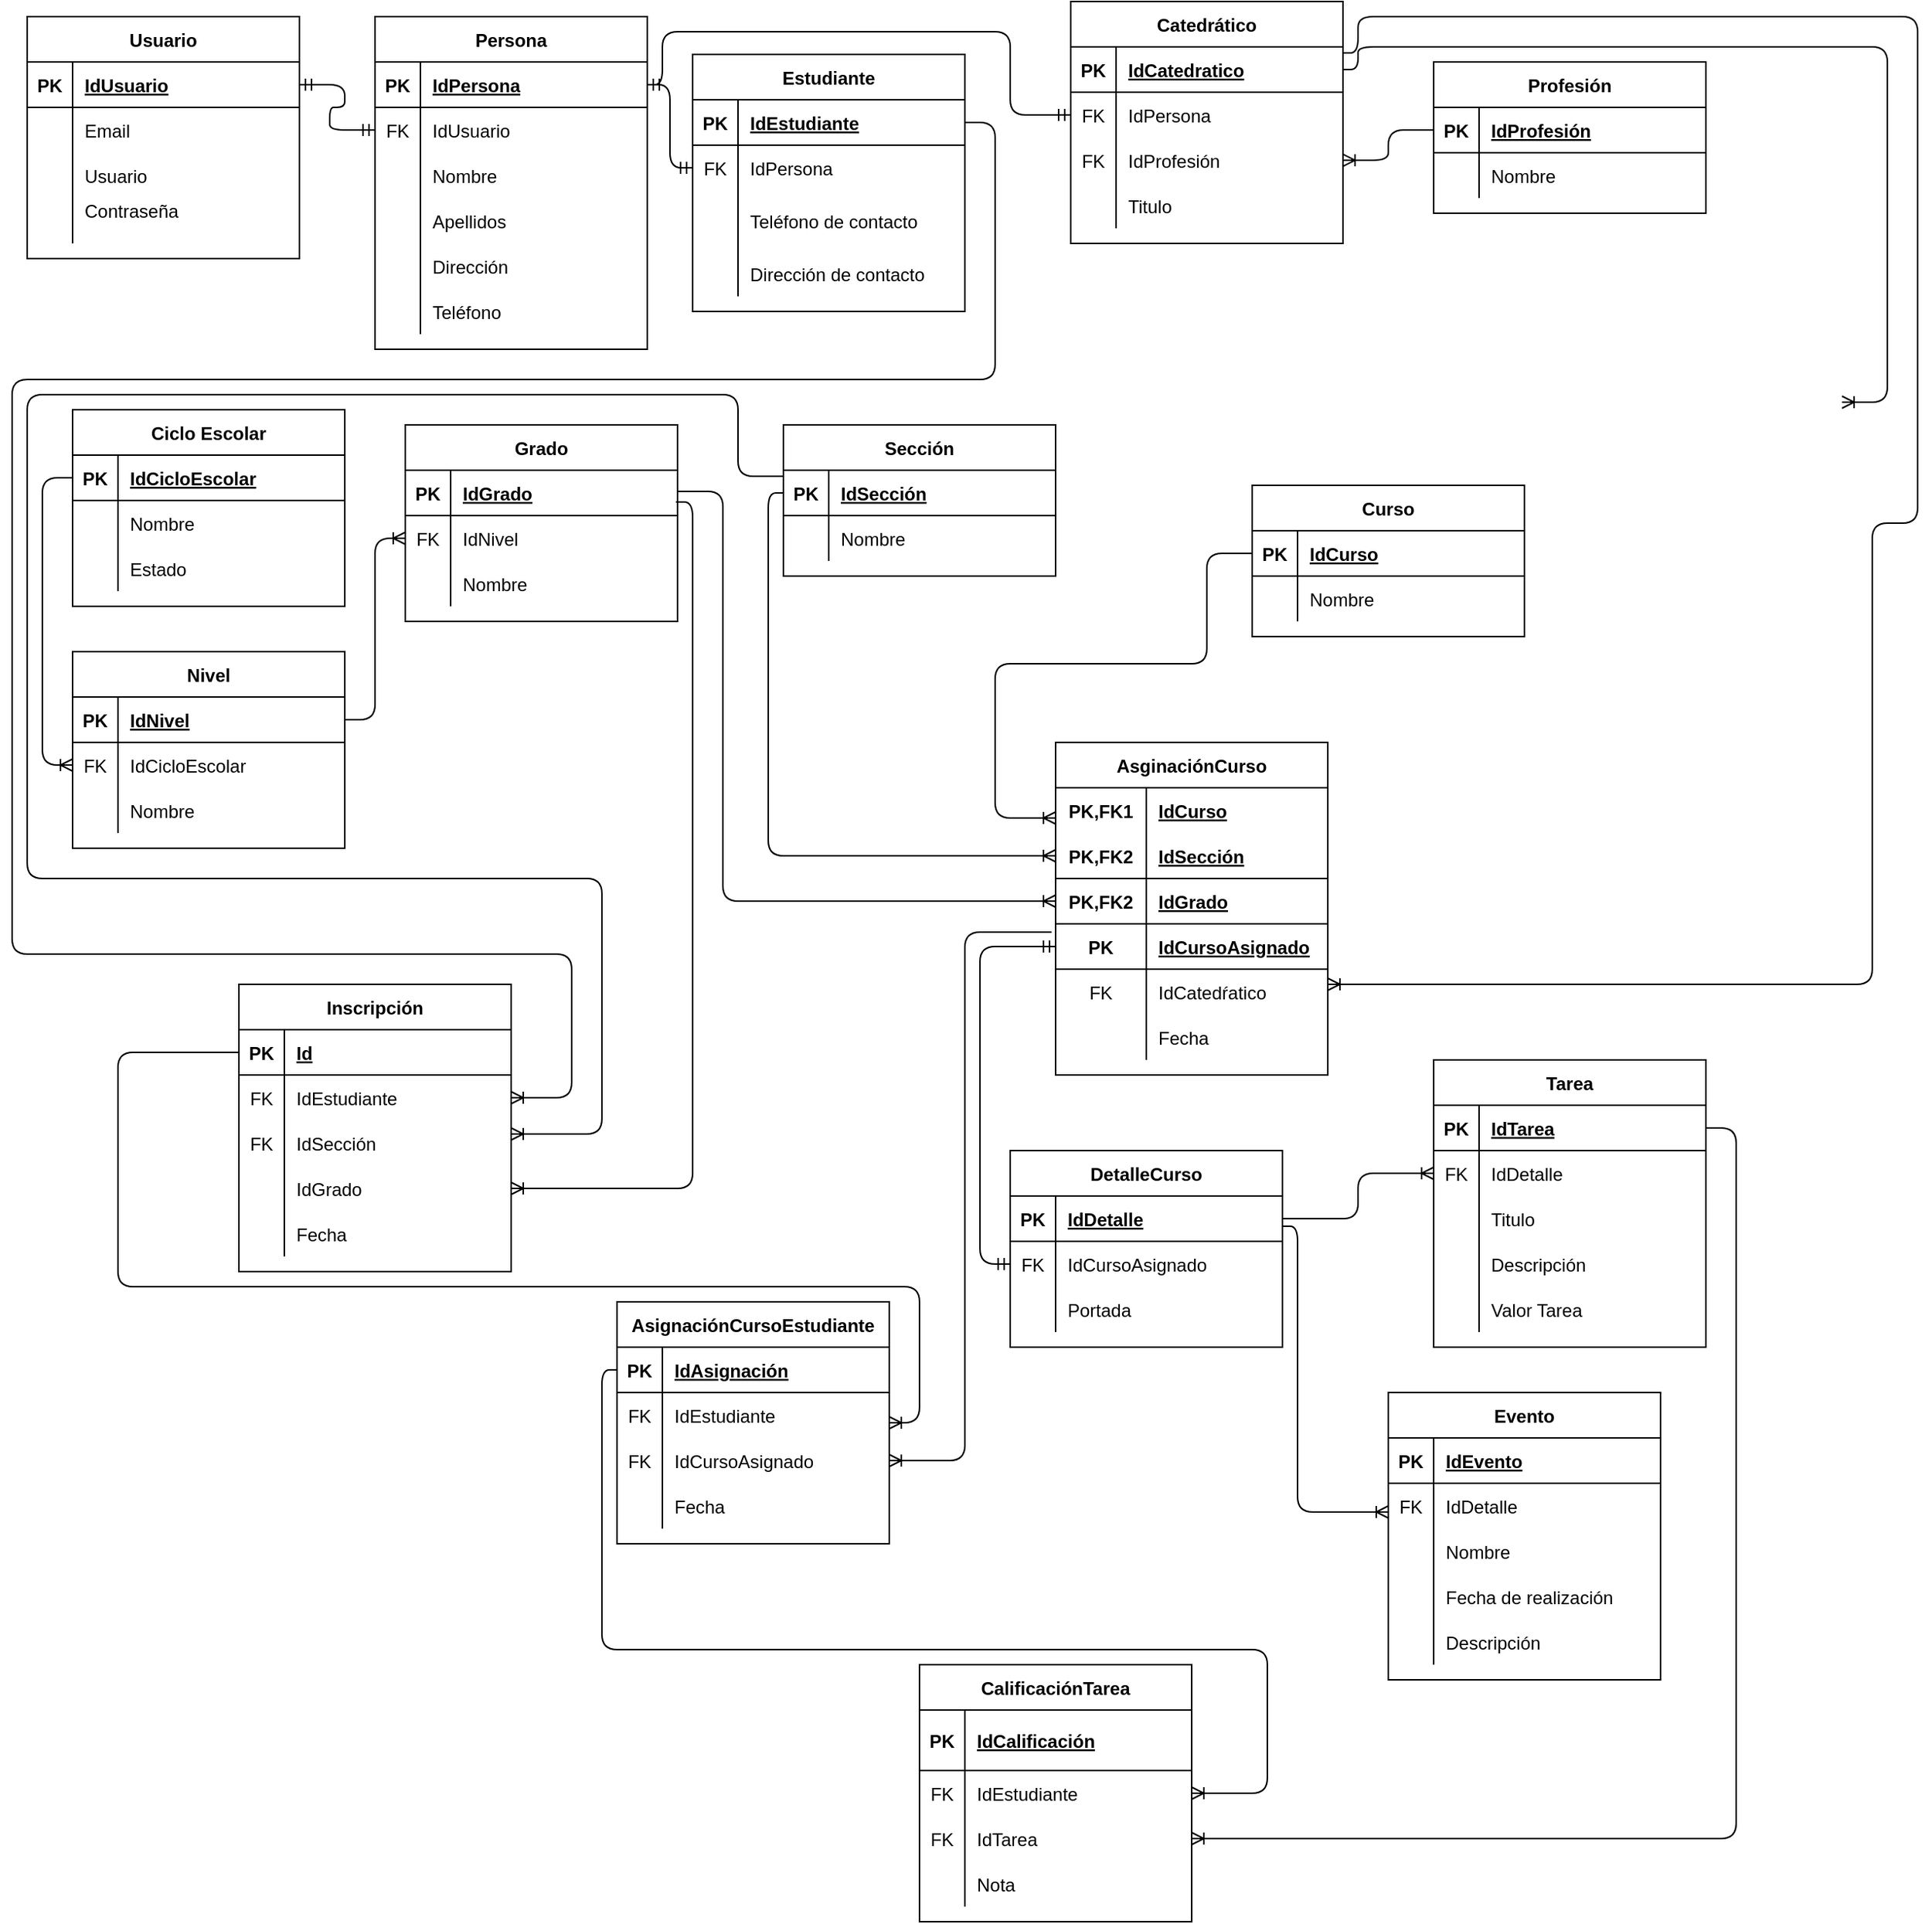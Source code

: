 <mxfile version="14.3.0" type="google"><diagram id="R2lEEEUBdFMjLlhIrx00" name="Page-1"><mxGraphModel dx="1646" dy="462" grid="1" gridSize="10" guides="1" tooltips="1" connect="1" arrows="1" fold="1" page="1" pageScale="1" pageWidth="850" pageHeight="1100" math="0" shadow="0" extFonts="Permanent Marker^https://fonts.googleapis.com/css?family=Permanent+Marker"><root><mxCell id="0"/><mxCell id="1" parent="0"/><mxCell id="_gTcvP7mAaTLnSagx3oJ-1" value="Usuario" style="shape=table;startSize=30;container=1;collapsible=1;childLayout=tableLayout;fixedRows=1;rowLines=0;fontStyle=1;align=center;resizeLast=1;" parent="1" vertex="1"><mxGeometry x="10" y="10" width="180" height="160" as="geometry"/></mxCell><mxCell id="_gTcvP7mAaTLnSagx3oJ-2" value="" style="shape=partialRectangle;collapsible=0;dropTarget=0;pointerEvents=0;fillColor=none;top=0;left=0;bottom=1;right=0;points=[[0,0.5],[1,0.5]];portConstraint=eastwest;" parent="_gTcvP7mAaTLnSagx3oJ-1" vertex="1"><mxGeometry y="30" width="180" height="30" as="geometry"/></mxCell><mxCell id="_gTcvP7mAaTLnSagx3oJ-3" value="PK" style="shape=partialRectangle;connectable=0;fillColor=none;top=0;left=0;bottom=0;right=0;fontStyle=1;overflow=hidden;" parent="_gTcvP7mAaTLnSagx3oJ-2" vertex="1"><mxGeometry width="30" height="30" as="geometry"/></mxCell><mxCell id="_gTcvP7mAaTLnSagx3oJ-4" value="IdUsuario" style="shape=partialRectangle;connectable=0;fillColor=none;top=0;left=0;bottom=0;right=0;align=left;spacingLeft=6;fontStyle=5;overflow=hidden;" parent="_gTcvP7mAaTLnSagx3oJ-2" vertex="1"><mxGeometry x="30" width="150" height="30" as="geometry"/></mxCell><mxCell id="_gTcvP7mAaTLnSagx3oJ-5" value="" style="shape=partialRectangle;collapsible=0;dropTarget=0;pointerEvents=0;fillColor=none;top=0;left=0;bottom=0;right=0;points=[[0,0.5],[1,0.5]];portConstraint=eastwest;" parent="_gTcvP7mAaTLnSagx3oJ-1" vertex="1"><mxGeometry y="60" width="180" height="30" as="geometry"/></mxCell><mxCell id="_gTcvP7mAaTLnSagx3oJ-6" value="" style="shape=partialRectangle;connectable=0;fillColor=none;top=0;left=0;bottom=0;right=0;editable=1;overflow=hidden;" parent="_gTcvP7mAaTLnSagx3oJ-5" vertex="1"><mxGeometry width="30" height="30" as="geometry"/></mxCell><mxCell id="_gTcvP7mAaTLnSagx3oJ-7" value="Email " style="shape=partialRectangle;connectable=0;fillColor=none;top=0;left=0;bottom=0;right=0;align=left;spacingLeft=6;overflow=hidden;" parent="_gTcvP7mAaTLnSagx3oJ-5" vertex="1"><mxGeometry x="30" width="150" height="30" as="geometry"/></mxCell><mxCell id="_gTcvP7mAaTLnSagx3oJ-8" value="" style="shape=partialRectangle;collapsible=0;dropTarget=0;pointerEvents=0;fillColor=none;top=0;left=0;bottom=0;right=0;points=[[0,0.5],[1,0.5]];portConstraint=eastwest;" parent="_gTcvP7mAaTLnSagx3oJ-1" vertex="1"><mxGeometry y="90" width="180" height="30" as="geometry"/></mxCell><mxCell id="_gTcvP7mAaTLnSagx3oJ-9" value="" style="shape=partialRectangle;connectable=0;fillColor=none;top=0;left=0;bottom=0;right=0;editable=1;overflow=hidden;" parent="_gTcvP7mAaTLnSagx3oJ-8" vertex="1"><mxGeometry width="30" height="30" as="geometry"/></mxCell><mxCell id="_gTcvP7mAaTLnSagx3oJ-10" value="Usuario" style="shape=partialRectangle;connectable=0;fillColor=none;top=0;left=0;bottom=0;right=0;align=left;spacingLeft=6;overflow=hidden;" parent="_gTcvP7mAaTLnSagx3oJ-8" vertex="1"><mxGeometry x="30" width="150" height="30" as="geometry"/></mxCell><mxCell id="_gTcvP7mAaTLnSagx3oJ-11" value="" style="shape=partialRectangle;collapsible=0;dropTarget=0;pointerEvents=0;fillColor=none;top=0;left=0;bottom=0;right=0;points=[[0,0.5],[1,0.5]];portConstraint=eastwest;" parent="_gTcvP7mAaTLnSagx3oJ-1" vertex="1"><mxGeometry y="120" width="180" height="30" as="geometry"/></mxCell><mxCell id="_gTcvP7mAaTLnSagx3oJ-12" value="" style="shape=partialRectangle;connectable=0;fillColor=none;top=0;left=0;bottom=0;right=0;editable=1;overflow=hidden;" parent="_gTcvP7mAaTLnSagx3oJ-11" vertex="1"><mxGeometry width="30" height="30" as="geometry"/></mxCell><mxCell id="_gTcvP7mAaTLnSagx3oJ-13" value="Contraseña&#10;" style="shape=partialRectangle;connectable=0;fillColor=none;top=0;left=0;bottom=0;right=0;align=left;spacingLeft=6;overflow=hidden;" parent="_gTcvP7mAaTLnSagx3oJ-11" vertex="1"><mxGeometry x="30" width="150" height="30" as="geometry"/></mxCell><mxCell id="_gTcvP7mAaTLnSagx3oJ-14" value="Persona" style="shape=table;startSize=30;container=1;collapsible=1;childLayout=tableLayout;fixedRows=1;rowLines=0;fontStyle=1;align=center;resizeLast=1;" parent="1" vertex="1"><mxGeometry x="240" y="10" width="180" height="220" as="geometry"/></mxCell><mxCell id="_gTcvP7mAaTLnSagx3oJ-15" value="" style="shape=partialRectangle;collapsible=0;dropTarget=0;pointerEvents=0;fillColor=none;top=0;left=0;bottom=1;right=0;points=[[0,0.5],[1,0.5]];portConstraint=eastwest;" parent="_gTcvP7mAaTLnSagx3oJ-14" vertex="1"><mxGeometry y="30" width="180" height="30" as="geometry"/></mxCell><mxCell id="_gTcvP7mAaTLnSagx3oJ-16" value="PK" style="shape=partialRectangle;connectable=0;fillColor=none;top=0;left=0;bottom=0;right=0;fontStyle=1;overflow=hidden;" parent="_gTcvP7mAaTLnSagx3oJ-15" vertex="1"><mxGeometry width="30" height="30" as="geometry"/></mxCell><mxCell id="_gTcvP7mAaTLnSagx3oJ-17" value="IdPersona" style="shape=partialRectangle;connectable=0;fillColor=none;top=0;left=0;bottom=0;right=0;align=left;spacingLeft=6;fontStyle=5;overflow=hidden;" parent="_gTcvP7mAaTLnSagx3oJ-15" vertex="1"><mxGeometry x="30" width="150" height="30" as="geometry"/></mxCell><mxCell id="_gTcvP7mAaTLnSagx3oJ-18" value="" style="shape=partialRectangle;collapsible=0;dropTarget=0;pointerEvents=0;fillColor=none;top=0;left=0;bottom=0;right=0;points=[[0,0.5],[1,0.5]];portConstraint=eastwest;" parent="_gTcvP7mAaTLnSagx3oJ-14" vertex="1"><mxGeometry y="60" width="180" height="30" as="geometry"/></mxCell><mxCell id="_gTcvP7mAaTLnSagx3oJ-19" value="FK" style="shape=partialRectangle;connectable=0;fillColor=none;top=0;left=0;bottom=0;right=0;editable=1;overflow=hidden;" parent="_gTcvP7mAaTLnSagx3oJ-18" vertex="1"><mxGeometry width="30" height="30" as="geometry"/></mxCell><mxCell id="_gTcvP7mAaTLnSagx3oJ-20" value="IdUsuario" style="shape=partialRectangle;connectable=0;fillColor=none;top=0;left=0;bottom=0;right=0;align=left;spacingLeft=6;overflow=hidden;" parent="_gTcvP7mAaTLnSagx3oJ-18" vertex="1"><mxGeometry x="30" width="150" height="30" as="geometry"/></mxCell><mxCell id="_gTcvP7mAaTLnSagx3oJ-21" value="" style="shape=partialRectangle;collapsible=0;dropTarget=0;pointerEvents=0;fillColor=none;top=0;left=0;bottom=0;right=0;points=[[0,0.5],[1,0.5]];portConstraint=eastwest;" parent="_gTcvP7mAaTLnSagx3oJ-14" vertex="1"><mxGeometry y="90" width="180" height="30" as="geometry"/></mxCell><mxCell id="_gTcvP7mAaTLnSagx3oJ-22" value="" style="shape=partialRectangle;connectable=0;fillColor=none;top=0;left=0;bottom=0;right=0;editable=1;overflow=hidden;" parent="_gTcvP7mAaTLnSagx3oJ-21" vertex="1"><mxGeometry width="30" height="30" as="geometry"/></mxCell><mxCell id="_gTcvP7mAaTLnSagx3oJ-23" value="Nombre" style="shape=partialRectangle;connectable=0;fillColor=none;top=0;left=0;bottom=0;right=0;align=left;spacingLeft=6;overflow=hidden;" parent="_gTcvP7mAaTLnSagx3oJ-21" vertex="1"><mxGeometry x="30" width="150" height="30" as="geometry"/></mxCell><mxCell id="_gTcvP7mAaTLnSagx3oJ-24" value="" style="shape=partialRectangle;collapsible=0;dropTarget=0;pointerEvents=0;fillColor=none;top=0;left=0;bottom=0;right=0;points=[[0,0.5],[1,0.5]];portConstraint=eastwest;" parent="_gTcvP7mAaTLnSagx3oJ-14" vertex="1"><mxGeometry y="120" width="180" height="30" as="geometry"/></mxCell><mxCell id="_gTcvP7mAaTLnSagx3oJ-25" value="" style="shape=partialRectangle;connectable=0;fillColor=none;top=0;left=0;bottom=0;right=0;editable=1;overflow=hidden;" parent="_gTcvP7mAaTLnSagx3oJ-24" vertex="1"><mxGeometry width="30" height="30" as="geometry"/></mxCell><mxCell id="_gTcvP7mAaTLnSagx3oJ-26" value="Apellidos" style="shape=partialRectangle;connectable=0;fillColor=none;top=0;left=0;bottom=0;right=0;align=left;spacingLeft=6;overflow=hidden;" parent="_gTcvP7mAaTLnSagx3oJ-24" vertex="1"><mxGeometry x="30" width="150" height="30" as="geometry"/></mxCell><mxCell id="_gTcvP7mAaTLnSagx3oJ-27" value="" style="shape=partialRectangle;collapsible=0;dropTarget=0;pointerEvents=0;fillColor=none;top=0;left=0;bottom=0;right=0;points=[[0,0.5],[1,0.5]];portConstraint=eastwest;" parent="_gTcvP7mAaTLnSagx3oJ-14" vertex="1"><mxGeometry y="150" width="180" height="30" as="geometry"/></mxCell><mxCell id="_gTcvP7mAaTLnSagx3oJ-28" value="" style="shape=partialRectangle;connectable=0;fillColor=none;top=0;left=0;bottom=0;right=0;editable=1;overflow=hidden;" parent="_gTcvP7mAaTLnSagx3oJ-27" vertex="1"><mxGeometry width="30" height="30" as="geometry"/></mxCell><mxCell id="_gTcvP7mAaTLnSagx3oJ-29" value="Dirección" style="shape=partialRectangle;connectable=0;fillColor=none;top=0;left=0;bottom=0;right=0;align=left;spacingLeft=6;overflow=hidden;" parent="_gTcvP7mAaTLnSagx3oJ-27" vertex="1"><mxGeometry x="30" width="150" height="30" as="geometry"/></mxCell><mxCell id="_gTcvP7mAaTLnSagx3oJ-46" value="" style="shape=partialRectangle;collapsible=0;dropTarget=0;pointerEvents=0;fillColor=none;top=0;left=0;bottom=0;right=0;points=[[0,0.5],[1,0.5]];portConstraint=eastwest;" parent="_gTcvP7mAaTLnSagx3oJ-14" vertex="1"><mxGeometry y="180" width="180" height="30" as="geometry"/></mxCell><mxCell id="_gTcvP7mAaTLnSagx3oJ-47" value="" style="shape=partialRectangle;connectable=0;fillColor=none;top=0;left=0;bottom=0;right=0;editable=1;overflow=hidden;" parent="_gTcvP7mAaTLnSagx3oJ-46" vertex="1"><mxGeometry width="30" height="30" as="geometry"/></mxCell><mxCell id="_gTcvP7mAaTLnSagx3oJ-48" value="Teléfono" style="shape=partialRectangle;connectable=0;fillColor=none;top=0;left=0;bottom=0;right=0;align=left;spacingLeft=6;overflow=hidden;" parent="_gTcvP7mAaTLnSagx3oJ-46" vertex="1"><mxGeometry x="30" width="150" height="30" as="geometry"/></mxCell><mxCell id="_gTcvP7mAaTLnSagx3oJ-49" value="" style="edgeStyle=entityRelationEdgeStyle;fontSize=12;html=1;endArrow=ERmandOne;startArrow=ERmandOne;" parent="1" source="_gTcvP7mAaTLnSagx3oJ-2" target="_gTcvP7mAaTLnSagx3oJ-18" edge="1"><mxGeometry width="100" height="100" relative="1" as="geometry"><mxPoint x="350" y="330" as="sourcePoint"/><mxPoint x="450" y="230" as="targetPoint"/></mxGeometry></mxCell><mxCell id="_gTcvP7mAaTLnSagx3oJ-50" value="Estudiante" style="shape=table;startSize=30;container=1;collapsible=1;childLayout=tableLayout;fixedRows=1;rowLines=0;fontStyle=1;align=center;resizeLast=1;" parent="1" vertex="1"><mxGeometry x="450" y="35" width="180" height="170" as="geometry"/></mxCell><mxCell id="_gTcvP7mAaTLnSagx3oJ-51" value="" style="shape=partialRectangle;collapsible=0;dropTarget=0;pointerEvents=0;fillColor=none;top=0;left=0;bottom=1;right=0;points=[[0,0.5],[1,0.5]];portConstraint=eastwest;" parent="_gTcvP7mAaTLnSagx3oJ-50" vertex="1"><mxGeometry y="30" width="180" height="30" as="geometry"/></mxCell><mxCell id="_gTcvP7mAaTLnSagx3oJ-52" value="PK" style="shape=partialRectangle;connectable=0;fillColor=none;top=0;left=0;bottom=0;right=0;fontStyle=1;overflow=hidden;" parent="_gTcvP7mAaTLnSagx3oJ-51" vertex="1"><mxGeometry width="30" height="30" as="geometry"/></mxCell><mxCell id="_gTcvP7mAaTLnSagx3oJ-53" value="IdEstudiante" style="shape=partialRectangle;connectable=0;fillColor=none;top=0;left=0;bottom=0;right=0;align=left;spacingLeft=6;fontStyle=5;overflow=hidden;" parent="_gTcvP7mAaTLnSagx3oJ-51" vertex="1"><mxGeometry x="30" width="150" height="30" as="geometry"/></mxCell><mxCell id="_gTcvP7mAaTLnSagx3oJ-54" value="" style="shape=partialRectangle;collapsible=0;dropTarget=0;pointerEvents=0;fillColor=none;top=0;left=0;bottom=0;right=0;points=[[0,0.5],[1,0.5]];portConstraint=eastwest;" parent="_gTcvP7mAaTLnSagx3oJ-50" vertex="1"><mxGeometry y="60" width="180" height="30" as="geometry"/></mxCell><mxCell id="_gTcvP7mAaTLnSagx3oJ-55" value="FK" style="shape=partialRectangle;connectable=0;fillColor=none;top=0;left=0;bottom=0;right=0;editable=1;overflow=hidden;" parent="_gTcvP7mAaTLnSagx3oJ-54" vertex="1"><mxGeometry width="30" height="30" as="geometry"/></mxCell><mxCell id="_gTcvP7mAaTLnSagx3oJ-56" value="IdPersona" style="shape=partialRectangle;connectable=0;fillColor=none;top=0;left=0;bottom=0;right=0;align=left;spacingLeft=6;overflow=hidden;" parent="_gTcvP7mAaTLnSagx3oJ-54" vertex="1"><mxGeometry x="30" width="150" height="30" as="geometry"/></mxCell><mxCell id="_gTcvP7mAaTLnSagx3oJ-57" value="" style="shape=partialRectangle;collapsible=0;dropTarget=0;pointerEvents=0;fillColor=none;top=0;left=0;bottom=0;right=0;points=[[0,0.5],[1,0.5]];portConstraint=eastwest;" parent="_gTcvP7mAaTLnSagx3oJ-50" vertex="1"><mxGeometry y="90" width="180" height="40" as="geometry"/></mxCell><mxCell id="_gTcvP7mAaTLnSagx3oJ-58" value="" style="shape=partialRectangle;connectable=0;fillColor=none;top=0;left=0;bottom=0;right=0;editable=1;overflow=hidden;" parent="_gTcvP7mAaTLnSagx3oJ-57" vertex="1"><mxGeometry width="30" height="40" as="geometry"/></mxCell><mxCell id="_gTcvP7mAaTLnSagx3oJ-59" value="Teléfono de contacto" style="shape=partialRectangle;connectable=0;fillColor=none;top=0;left=0;bottom=0;right=0;align=left;spacingLeft=6;overflow=hidden;" parent="_gTcvP7mAaTLnSagx3oJ-57" vertex="1"><mxGeometry x="30" width="150" height="40" as="geometry"/></mxCell><mxCell id="_gTcvP7mAaTLnSagx3oJ-63" value="" style="shape=partialRectangle;collapsible=0;dropTarget=0;pointerEvents=0;fillColor=none;top=0;left=0;bottom=0;right=0;points=[[0,0.5],[1,0.5]];portConstraint=eastwest;" parent="_gTcvP7mAaTLnSagx3oJ-50" vertex="1"><mxGeometry y="130" width="180" height="30" as="geometry"/></mxCell><mxCell id="_gTcvP7mAaTLnSagx3oJ-64" value="" style="shape=partialRectangle;connectable=0;fillColor=none;top=0;left=0;bottom=0;right=0;editable=1;overflow=hidden;" parent="_gTcvP7mAaTLnSagx3oJ-63" vertex="1"><mxGeometry width="30" height="30" as="geometry"/></mxCell><mxCell id="_gTcvP7mAaTLnSagx3oJ-65" value="Dirección de contacto" style="shape=partialRectangle;connectable=0;fillColor=none;top=0;left=0;bottom=0;right=0;align=left;spacingLeft=6;overflow=hidden;" parent="_gTcvP7mAaTLnSagx3oJ-63" vertex="1"><mxGeometry x="30" width="150" height="30" as="geometry"/></mxCell><mxCell id="_gTcvP7mAaTLnSagx3oJ-66" value="" style="edgeStyle=orthogonalEdgeStyle;fontSize=12;html=1;endArrow=ERmandOne;startArrow=ERmandOne;" parent="1" source="_gTcvP7mAaTLnSagx3oJ-54" target="_gTcvP7mAaTLnSagx3oJ-15" edge="1"><mxGeometry width="100" height="100" relative="1" as="geometry"><mxPoint x="60" y="130" as="sourcePoint"/><mxPoint x="520" y="330" as="targetPoint"/></mxGeometry></mxCell><mxCell id="_gTcvP7mAaTLnSagx3oJ-67" value="Catedrático" style="shape=table;startSize=30;container=1;collapsible=1;childLayout=tableLayout;fixedRows=1;rowLines=0;fontStyle=1;align=center;resizeLast=1;" parent="1" vertex="1"><mxGeometry x="700" width="180" height="160" as="geometry"/></mxCell><mxCell id="_gTcvP7mAaTLnSagx3oJ-68" value="" style="shape=partialRectangle;collapsible=0;dropTarget=0;pointerEvents=0;fillColor=none;top=0;left=0;bottom=1;right=0;points=[[0,0.5],[1,0.5]];portConstraint=eastwest;" parent="_gTcvP7mAaTLnSagx3oJ-67" vertex="1"><mxGeometry y="30" width="180" height="30" as="geometry"/></mxCell><mxCell id="_gTcvP7mAaTLnSagx3oJ-69" value="PK" style="shape=partialRectangle;connectable=0;fillColor=none;top=0;left=0;bottom=0;right=0;fontStyle=1;overflow=hidden;" parent="_gTcvP7mAaTLnSagx3oJ-68" vertex="1"><mxGeometry width="30" height="30" as="geometry"/></mxCell><mxCell id="_gTcvP7mAaTLnSagx3oJ-70" value="IdCatedratico" style="shape=partialRectangle;connectable=0;fillColor=none;top=0;left=0;bottom=0;right=0;align=left;spacingLeft=6;fontStyle=5;overflow=hidden;" parent="_gTcvP7mAaTLnSagx3oJ-68" vertex="1"><mxGeometry x="30" width="150" height="30" as="geometry"/></mxCell><mxCell id="_gTcvP7mAaTLnSagx3oJ-71" value="" style="shape=partialRectangle;collapsible=0;dropTarget=0;pointerEvents=0;fillColor=none;top=0;left=0;bottom=0;right=0;points=[[0,0.5],[1,0.5]];portConstraint=eastwest;" parent="_gTcvP7mAaTLnSagx3oJ-67" vertex="1"><mxGeometry y="60" width="180" height="30" as="geometry"/></mxCell><mxCell id="_gTcvP7mAaTLnSagx3oJ-72" value="FK" style="shape=partialRectangle;connectable=0;fillColor=none;top=0;left=0;bottom=0;right=0;editable=1;overflow=hidden;" parent="_gTcvP7mAaTLnSagx3oJ-71" vertex="1"><mxGeometry width="30" height="30" as="geometry"/></mxCell><mxCell id="_gTcvP7mAaTLnSagx3oJ-73" value="IdPersona" style="shape=partialRectangle;connectable=0;fillColor=none;top=0;left=0;bottom=0;right=0;align=left;spacingLeft=6;overflow=hidden;" parent="_gTcvP7mAaTLnSagx3oJ-71" vertex="1"><mxGeometry x="30" width="150" height="30" as="geometry"/></mxCell><mxCell id="_gTcvP7mAaTLnSagx3oJ-74" value="" style="shape=partialRectangle;collapsible=0;dropTarget=0;pointerEvents=0;fillColor=none;top=0;left=0;bottom=0;right=0;points=[[0,0.5],[1,0.5]];portConstraint=eastwest;" parent="_gTcvP7mAaTLnSagx3oJ-67" vertex="1"><mxGeometry y="90" width="180" height="30" as="geometry"/></mxCell><mxCell id="_gTcvP7mAaTLnSagx3oJ-75" value="FK" style="shape=partialRectangle;connectable=0;fillColor=none;top=0;left=0;bottom=0;right=0;editable=1;overflow=hidden;" parent="_gTcvP7mAaTLnSagx3oJ-74" vertex="1"><mxGeometry width="30" height="30" as="geometry"/></mxCell><mxCell id="_gTcvP7mAaTLnSagx3oJ-76" value="IdProfesión" style="shape=partialRectangle;connectable=0;fillColor=none;top=0;left=0;bottom=0;right=0;align=left;spacingLeft=6;overflow=hidden;" parent="_gTcvP7mAaTLnSagx3oJ-74" vertex="1"><mxGeometry x="30" width="150" height="30" as="geometry"/></mxCell><mxCell id="_gTcvP7mAaTLnSagx3oJ-97" value="" style="shape=partialRectangle;collapsible=0;dropTarget=0;pointerEvents=0;fillColor=none;top=0;left=0;bottom=0;right=0;points=[[0,0.5],[1,0.5]];portConstraint=eastwest;" parent="_gTcvP7mAaTLnSagx3oJ-67" vertex="1"><mxGeometry y="120" width="180" height="30" as="geometry"/></mxCell><mxCell id="_gTcvP7mAaTLnSagx3oJ-98" value="" style="shape=partialRectangle;connectable=0;fillColor=none;top=0;left=0;bottom=0;right=0;editable=1;overflow=hidden;" parent="_gTcvP7mAaTLnSagx3oJ-97" vertex="1"><mxGeometry width="30" height="30" as="geometry"/></mxCell><mxCell id="_gTcvP7mAaTLnSagx3oJ-99" value="Titulo" style="shape=partialRectangle;connectable=0;fillColor=none;top=0;left=0;bottom=0;right=0;align=left;spacingLeft=6;overflow=hidden;" parent="_gTcvP7mAaTLnSagx3oJ-97" vertex="1"><mxGeometry x="30" width="150" height="30" as="geometry"/></mxCell><mxCell id="_gTcvP7mAaTLnSagx3oJ-80" value="" style="edgeStyle=orthogonalEdgeStyle;fontSize=12;html=1;endArrow=ERmandOne;startArrow=ERmandOne;entryX=0;entryY=0.5;entryDx=0;entryDy=0;" parent="1" source="_gTcvP7mAaTLnSagx3oJ-15" target="_gTcvP7mAaTLnSagx3oJ-71" edge="1"><mxGeometry width="100" height="100" relative="1" as="geometry"><mxPoint x="450" y="220" as="sourcePoint"/><mxPoint x="550" y="120" as="targetPoint"/><Array as="points"><mxPoint x="430" y="55"/><mxPoint x="430" y="20"/><mxPoint x="660" y="20"/><mxPoint x="660" y="75"/></Array></mxGeometry></mxCell><mxCell id="_gTcvP7mAaTLnSagx3oJ-83" value="Profesión" style="shape=table;startSize=30;container=1;collapsible=1;childLayout=tableLayout;fixedRows=1;rowLines=0;fontStyle=1;align=center;resizeLast=1;" parent="1" vertex="1"><mxGeometry x="940" y="40" width="180" height="100" as="geometry"/></mxCell><mxCell id="_gTcvP7mAaTLnSagx3oJ-84" value="" style="shape=partialRectangle;collapsible=0;dropTarget=0;pointerEvents=0;fillColor=none;top=0;left=0;bottom=1;right=0;points=[[0,0.5],[1,0.5]];portConstraint=eastwest;" parent="_gTcvP7mAaTLnSagx3oJ-83" vertex="1"><mxGeometry y="30" width="180" height="30" as="geometry"/></mxCell><mxCell id="_gTcvP7mAaTLnSagx3oJ-85" value="PK" style="shape=partialRectangle;connectable=0;fillColor=none;top=0;left=0;bottom=0;right=0;fontStyle=1;overflow=hidden;" parent="_gTcvP7mAaTLnSagx3oJ-84" vertex="1"><mxGeometry width="30" height="30" as="geometry"/></mxCell><mxCell id="_gTcvP7mAaTLnSagx3oJ-86" value="IdProfesión" style="shape=partialRectangle;connectable=0;fillColor=none;top=0;left=0;bottom=0;right=0;align=left;spacingLeft=6;fontStyle=5;overflow=hidden;" parent="_gTcvP7mAaTLnSagx3oJ-84" vertex="1"><mxGeometry x="30" width="150" height="30" as="geometry"/></mxCell><mxCell id="_gTcvP7mAaTLnSagx3oJ-87" value="" style="shape=partialRectangle;collapsible=0;dropTarget=0;pointerEvents=0;fillColor=none;top=0;left=0;bottom=0;right=0;points=[[0,0.5],[1,0.5]];portConstraint=eastwest;" parent="_gTcvP7mAaTLnSagx3oJ-83" vertex="1"><mxGeometry y="60" width="180" height="30" as="geometry"/></mxCell><mxCell id="_gTcvP7mAaTLnSagx3oJ-88" value="" style="shape=partialRectangle;connectable=0;fillColor=none;top=0;left=0;bottom=0;right=0;editable=1;overflow=hidden;" parent="_gTcvP7mAaTLnSagx3oJ-87" vertex="1"><mxGeometry width="30" height="30" as="geometry"/></mxCell><mxCell id="_gTcvP7mAaTLnSagx3oJ-89" value="Nombre" style="shape=partialRectangle;connectable=0;fillColor=none;top=0;left=0;bottom=0;right=0;align=left;spacingLeft=6;overflow=hidden;" parent="_gTcvP7mAaTLnSagx3oJ-87" vertex="1"><mxGeometry x="30" width="150" height="30" as="geometry"/></mxCell><mxCell id="_gTcvP7mAaTLnSagx3oJ-96" value="" style="edgeStyle=entityRelationEdgeStyle;fontSize=12;html=1;endArrow=ERoneToMany;exitX=0;exitY=0.5;exitDx=0;exitDy=0;" parent="1" source="_gTcvP7mAaTLnSagx3oJ-84" target="_gTcvP7mAaTLnSagx3oJ-74" edge="1"><mxGeometry width="100" height="100" relative="1" as="geometry"><mxPoint x="880" y="210" as="sourcePoint"/><mxPoint x="930" y="220" as="targetPoint"/></mxGeometry></mxCell><mxCell id="_gTcvP7mAaTLnSagx3oJ-100" value="Ciclo Escolar" style="shape=table;startSize=30;container=1;collapsible=1;childLayout=tableLayout;fixedRows=1;rowLines=0;fontStyle=1;align=center;resizeLast=1;" parent="1" vertex="1"><mxGeometry x="40" y="270" width="180" height="130" as="geometry"/></mxCell><mxCell id="_gTcvP7mAaTLnSagx3oJ-101" value="" style="shape=partialRectangle;collapsible=0;dropTarget=0;pointerEvents=0;fillColor=none;top=0;left=0;bottom=1;right=0;points=[[0,0.5],[1,0.5]];portConstraint=eastwest;" parent="_gTcvP7mAaTLnSagx3oJ-100" vertex="1"><mxGeometry y="30" width="180" height="30" as="geometry"/></mxCell><mxCell id="_gTcvP7mAaTLnSagx3oJ-102" value="PK" style="shape=partialRectangle;connectable=0;fillColor=none;top=0;left=0;bottom=0;right=0;fontStyle=1;overflow=hidden;" parent="_gTcvP7mAaTLnSagx3oJ-101" vertex="1"><mxGeometry width="30" height="30" as="geometry"/></mxCell><mxCell id="_gTcvP7mAaTLnSagx3oJ-103" value="IdCicloEscolar" style="shape=partialRectangle;connectable=0;fillColor=none;top=0;left=0;bottom=0;right=0;align=left;spacingLeft=6;fontStyle=5;overflow=hidden;" parent="_gTcvP7mAaTLnSagx3oJ-101" vertex="1"><mxGeometry x="30" width="150" height="30" as="geometry"/></mxCell><mxCell id="_gTcvP7mAaTLnSagx3oJ-104" value="" style="shape=partialRectangle;collapsible=0;dropTarget=0;pointerEvents=0;fillColor=none;top=0;left=0;bottom=0;right=0;points=[[0,0.5],[1,0.5]];portConstraint=eastwest;" parent="_gTcvP7mAaTLnSagx3oJ-100" vertex="1"><mxGeometry y="60" width="180" height="30" as="geometry"/></mxCell><mxCell id="_gTcvP7mAaTLnSagx3oJ-105" value="" style="shape=partialRectangle;connectable=0;fillColor=none;top=0;left=0;bottom=0;right=0;editable=1;overflow=hidden;" parent="_gTcvP7mAaTLnSagx3oJ-104" vertex="1"><mxGeometry width="30" height="30" as="geometry"/></mxCell><mxCell id="_gTcvP7mAaTLnSagx3oJ-106" value="Nombre" style="shape=partialRectangle;connectable=0;fillColor=none;top=0;left=0;bottom=0;right=0;align=left;spacingLeft=6;overflow=hidden;" parent="_gTcvP7mAaTLnSagx3oJ-104" vertex="1"><mxGeometry x="30" width="150" height="30" as="geometry"/></mxCell><mxCell id="_gTcvP7mAaTLnSagx3oJ-107" value="" style="shape=partialRectangle;collapsible=0;dropTarget=0;pointerEvents=0;fillColor=none;top=0;left=0;bottom=0;right=0;points=[[0,0.5],[1,0.5]];portConstraint=eastwest;" parent="_gTcvP7mAaTLnSagx3oJ-100" vertex="1"><mxGeometry y="90" width="180" height="30" as="geometry"/></mxCell><mxCell id="_gTcvP7mAaTLnSagx3oJ-108" value="" style="shape=partialRectangle;connectable=0;fillColor=none;top=0;left=0;bottom=0;right=0;editable=1;overflow=hidden;" parent="_gTcvP7mAaTLnSagx3oJ-107" vertex="1"><mxGeometry width="30" height="30" as="geometry"/></mxCell><mxCell id="_gTcvP7mAaTLnSagx3oJ-109" value="Estado" style="shape=partialRectangle;connectable=0;fillColor=none;top=0;left=0;bottom=0;right=0;align=left;spacingLeft=6;overflow=hidden;" parent="_gTcvP7mAaTLnSagx3oJ-107" vertex="1"><mxGeometry x="30" width="150" height="30" as="geometry"/></mxCell><mxCell id="_gTcvP7mAaTLnSagx3oJ-113" value="Nivel" style="shape=table;startSize=30;container=1;collapsible=1;childLayout=tableLayout;fixedRows=1;rowLines=0;fontStyle=1;align=center;resizeLast=1;" parent="1" vertex="1"><mxGeometry x="40" y="430" width="180" height="130" as="geometry"/></mxCell><mxCell id="_gTcvP7mAaTLnSagx3oJ-114" value="" style="shape=partialRectangle;collapsible=0;dropTarget=0;pointerEvents=0;fillColor=none;top=0;left=0;bottom=1;right=0;points=[[0,0.5],[1,0.5]];portConstraint=eastwest;" parent="_gTcvP7mAaTLnSagx3oJ-113" vertex="1"><mxGeometry y="30" width="180" height="30" as="geometry"/></mxCell><mxCell id="_gTcvP7mAaTLnSagx3oJ-115" value="PK" style="shape=partialRectangle;connectable=0;fillColor=none;top=0;left=0;bottom=0;right=0;fontStyle=1;overflow=hidden;" parent="_gTcvP7mAaTLnSagx3oJ-114" vertex="1"><mxGeometry width="30" height="30" as="geometry"/></mxCell><mxCell id="_gTcvP7mAaTLnSagx3oJ-116" value="IdNivel" style="shape=partialRectangle;connectable=0;fillColor=none;top=0;left=0;bottom=0;right=0;align=left;spacingLeft=6;fontStyle=5;overflow=hidden;" parent="_gTcvP7mAaTLnSagx3oJ-114" vertex="1"><mxGeometry x="30" width="150" height="30" as="geometry"/></mxCell><mxCell id="_gTcvP7mAaTLnSagx3oJ-117" value="" style="shape=partialRectangle;collapsible=0;dropTarget=0;pointerEvents=0;fillColor=none;top=0;left=0;bottom=0;right=0;points=[[0,0.5],[1,0.5]];portConstraint=eastwest;" parent="_gTcvP7mAaTLnSagx3oJ-113" vertex="1"><mxGeometry y="60" width="180" height="30" as="geometry"/></mxCell><mxCell id="_gTcvP7mAaTLnSagx3oJ-118" value="FK" style="shape=partialRectangle;connectable=0;fillColor=none;top=0;left=0;bottom=0;right=0;editable=1;overflow=hidden;" parent="_gTcvP7mAaTLnSagx3oJ-117" vertex="1"><mxGeometry width="30" height="30" as="geometry"/></mxCell><mxCell id="_gTcvP7mAaTLnSagx3oJ-119" value="IdCicloEscolar" style="shape=partialRectangle;connectable=0;fillColor=none;top=0;left=0;bottom=0;right=0;align=left;spacingLeft=6;overflow=hidden;" parent="_gTcvP7mAaTLnSagx3oJ-117" vertex="1"><mxGeometry x="30" width="150" height="30" as="geometry"/></mxCell><mxCell id="_gTcvP7mAaTLnSagx3oJ-168" value="" style="shape=partialRectangle;collapsible=0;dropTarget=0;pointerEvents=0;fillColor=none;top=0;left=0;bottom=0;right=0;points=[[0,0.5],[1,0.5]];portConstraint=eastwest;" parent="_gTcvP7mAaTLnSagx3oJ-113" vertex="1"><mxGeometry y="90" width="180" height="30" as="geometry"/></mxCell><mxCell id="_gTcvP7mAaTLnSagx3oJ-169" value="" style="shape=partialRectangle;connectable=0;fillColor=none;top=0;left=0;bottom=0;right=0;editable=1;overflow=hidden;" parent="_gTcvP7mAaTLnSagx3oJ-168" vertex="1"><mxGeometry width="30" height="30" as="geometry"/></mxCell><mxCell id="_gTcvP7mAaTLnSagx3oJ-170" value="Nombre" style="shape=partialRectangle;connectable=0;fillColor=none;top=0;left=0;bottom=0;right=0;align=left;spacingLeft=6;overflow=hidden;" parent="_gTcvP7mAaTLnSagx3oJ-168" vertex="1"><mxGeometry x="30" width="150" height="30" as="geometry"/></mxCell><mxCell id="_gTcvP7mAaTLnSagx3oJ-126" value="Grado" style="shape=table;startSize=30;container=1;collapsible=1;childLayout=tableLayout;fixedRows=1;rowLines=0;fontStyle=1;align=center;resizeLast=1;" parent="1" vertex="1"><mxGeometry x="260" y="280" width="180" height="130" as="geometry"/></mxCell><mxCell id="_gTcvP7mAaTLnSagx3oJ-127" value="" style="shape=partialRectangle;collapsible=0;dropTarget=0;pointerEvents=0;fillColor=none;top=0;left=0;bottom=1;right=0;points=[[0,0.5],[1,0.5]];portConstraint=eastwest;" parent="_gTcvP7mAaTLnSagx3oJ-126" vertex="1"><mxGeometry y="30" width="180" height="30" as="geometry"/></mxCell><mxCell id="_gTcvP7mAaTLnSagx3oJ-128" value="PK" style="shape=partialRectangle;connectable=0;fillColor=none;top=0;left=0;bottom=0;right=0;fontStyle=1;overflow=hidden;" parent="_gTcvP7mAaTLnSagx3oJ-127" vertex="1"><mxGeometry width="30" height="30" as="geometry"/></mxCell><mxCell id="_gTcvP7mAaTLnSagx3oJ-129" value="IdGrado" style="shape=partialRectangle;connectable=0;fillColor=none;top=0;left=0;bottom=0;right=0;align=left;spacingLeft=6;fontStyle=5;overflow=hidden;" parent="_gTcvP7mAaTLnSagx3oJ-127" vertex="1"><mxGeometry x="30" width="150" height="30" as="geometry"/></mxCell><mxCell id="_gTcvP7mAaTLnSagx3oJ-130" value="" style="shape=partialRectangle;collapsible=0;dropTarget=0;pointerEvents=0;fillColor=none;top=0;left=0;bottom=0;right=0;points=[[0,0.5],[1,0.5]];portConstraint=eastwest;" parent="_gTcvP7mAaTLnSagx3oJ-126" vertex="1"><mxGeometry y="60" width="180" height="30" as="geometry"/></mxCell><mxCell id="_gTcvP7mAaTLnSagx3oJ-131" value="FK" style="shape=partialRectangle;connectable=0;fillColor=none;top=0;left=0;bottom=0;right=0;editable=1;overflow=hidden;" parent="_gTcvP7mAaTLnSagx3oJ-130" vertex="1"><mxGeometry width="30" height="30" as="geometry"/></mxCell><mxCell id="_gTcvP7mAaTLnSagx3oJ-132" value="IdNivel" style="shape=partialRectangle;connectable=0;fillColor=none;top=0;left=0;bottom=0;right=0;align=left;spacingLeft=6;overflow=hidden;" parent="_gTcvP7mAaTLnSagx3oJ-130" vertex="1"><mxGeometry x="30" width="150" height="30" as="geometry"/></mxCell><mxCell id="_gTcvP7mAaTLnSagx3oJ-171" value="" style="shape=partialRectangle;collapsible=0;dropTarget=0;pointerEvents=0;fillColor=none;top=0;left=0;bottom=0;right=0;points=[[0,0.5],[1,0.5]];portConstraint=eastwest;" parent="_gTcvP7mAaTLnSagx3oJ-126" vertex="1"><mxGeometry y="90" width="180" height="30" as="geometry"/></mxCell><mxCell id="_gTcvP7mAaTLnSagx3oJ-172" value="" style="shape=partialRectangle;connectable=0;fillColor=none;top=0;left=0;bottom=0;right=0;editable=1;overflow=hidden;" parent="_gTcvP7mAaTLnSagx3oJ-171" vertex="1"><mxGeometry width="30" height="30" as="geometry"/></mxCell><mxCell id="_gTcvP7mAaTLnSagx3oJ-173" value="Nombre" style="shape=partialRectangle;connectable=0;fillColor=none;top=0;left=0;bottom=0;right=0;align=left;spacingLeft=6;overflow=hidden;" parent="_gTcvP7mAaTLnSagx3oJ-171" vertex="1"><mxGeometry x="30" width="150" height="30" as="geometry"/></mxCell><mxCell id="_gTcvP7mAaTLnSagx3oJ-139" value="Sección" style="shape=table;startSize=30;container=1;collapsible=1;childLayout=tableLayout;fixedRows=1;rowLines=0;fontStyle=1;align=center;resizeLast=1;" parent="1" vertex="1"><mxGeometry x="510" y="280" width="180" height="100" as="geometry"/></mxCell><mxCell id="_gTcvP7mAaTLnSagx3oJ-140" value="" style="shape=partialRectangle;collapsible=0;dropTarget=0;pointerEvents=0;fillColor=none;top=0;left=0;bottom=1;right=0;points=[[0,0.5],[1,0.5]];portConstraint=eastwest;" parent="_gTcvP7mAaTLnSagx3oJ-139" vertex="1"><mxGeometry y="30" width="180" height="30" as="geometry"/></mxCell><mxCell id="_gTcvP7mAaTLnSagx3oJ-141" value="PK" style="shape=partialRectangle;connectable=0;fillColor=none;top=0;left=0;bottom=0;right=0;fontStyle=1;overflow=hidden;" parent="_gTcvP7mAaTLnSagx3oJ-140" vertex="1"><mxGeometry width="30" height="30" as="geometry"/></mxCell><mxCell id="_gTcvP7mAaTLnSagx3oJ-142" value="IdSección" style="shape=partialRectangle;connectable=0;fillColor=none;top=0;left=0;bottom=0;right=0;align=left;spacingLeft=6;fontStyle=5;overflow=hidden;" parent="_gTcvP7mAaTLnSagx3oJ-140" vertex="1"><mxGeometry x="30" width="150" height="30" as="geometry"/></mxCell><mxCell id="_gTcvP7mAaTLnSagx3oJ-143" value="" style="shape=partialRectangle;collapsible=0;dropTarget=0;pointerEvents=0;fillColor=none;top=0;left=0;bottom=0;right=0;points=[[0,0.5],[1,0.5]];portConstraint=eastwest;" parent="_gTcvP7mAaTLnSagx3oJ-139" vertex="1"><mxGeometry y="60" width="180" height="30" as="geometry"/></mxCell><mxCell id="_gTcvP7mAaTLnSagx3oJ-144" value="" style="shape=partialRectangle;connectable=0;fillColor=none;top=0;left=0;bottom=0;right=0;editable=1;overflow=hidden;" parent="_gTcvP7mAaTLnSagx3oJ-143" vertex="1"><mxGeometry width="30" height="30" as="geometry"/></mxCell><mxCell id="_gTcvP7mAaTLnSagx3oJ-145" value="Nombre" style="shape=partialRectangle;connectable=0;fillColor=none;top=0;left=0;bottom=0;right=0;align=left;spacingLeft=6;overflow=hidden;" parent="_gTcvP7mAaTLnSagx3oJ-143" vertex="1"><mxGeometry x="30" width="150" height="30" as="geometry"/></mxCell><mxCell id="_gTcvP7mAaTLnSagx3oJ-165" value="" style="edgeStyle=orthogonalEdgeStyle;fontSize=12;html=1;endArrow=ERoneToMany;entryX=0;entryY=0.5;entryDx=0;entryDy=0;" parent="1" source="_gTcvP7mAaTLnSagx3oJ-127" target="iolV6aiISOkGIrySlLeX-4" edge="1"><mxGeometry width="100" height="100" relative="1" as="geometry"><mxPoint x="500" y="470" as="sourcePoint"/><mxPoint x="310" y="505" as="targetPoint"/><Array as="points"><mxPoint x="470" y="324"/><mxPoint x="470" y="595"/></Array></mxGeometry></mxCell><mxCell id="_gTcvP7mAaTLnSagx3oJ-166" value="" style="edgeStyle=orthogonalEdgeStyle;fontSize=12;html=1;endArrow=ERoneToMany;exitX=0;exitY=0.5;exitDx=0;exitDy=0;entryX=0;entryY=0.5;entryDx=0;entryDy=0;" parent="1" source="_gTcvP7mAaTLnSagx3oJ-140" target="_gTcvP7mAaTLnSagx3oJ-241" edge="1"><mxGeometry width="100" height="100" relative="1" as="geometry"><mxPoint x="500" y="470" as="sourcePoint"/><mxPoint x="490" y="535" as="targetPoint"/><Array as="points"><mxPoint x="500" y="325"/><mxPoint x="500" y="565"/></Array></mxGeometry></mxCell><mxCell id="_gTcvP7mAaTLnSagx3oJ-167" value="" style="edgeStyle=orthogonalEdgeStyle;fontSize=12;html=1;endArrow=ERoneToMany;entryX=0;entryY=0.5;entryDx=0;entryDy=0;" parent="1" source="_gTcvP7mAaTLnSagx3oJ-101" target="_gTcvP7mAaTLnSagx3oJ-117" edge="1"><mxGeometry width="100" height="100" relative="1" as="geometry"><mxPoint x="110" y="670" as="sourcePoint"/><mxPoint x="20" y="480" as="targetPoint"/><Array as="points"><mxPoint x="20" y="315"/><mxPoint x="20" y="505"/></Array></mxGeometry></mxCell><mxCell id="_gTcvP7mAaTLnSagx3oJ-174" value="" style="edgeStyle=orthogonalEdgeStyle;fontSize=12;html=1;endArrow=ERoneToMany;" parent="1" source="_gTcvP7mAaTLnSagx3oJ-114" target="_gTcvP7mAaTLnSagx3oJ-130" edge="1"><mxGeometry width="100" height="100" relative="1" as="geometry"><mxPoint x="230" y="483" as="sourcePoint"/><mxPoint x="220" y="370" as="targetPoint"/></mxGeometry></mxCell><mxCell id="_gTcvP7mAaTLnSagx3oJ-175" value="Curso" style="shape=table;startSize=30;container=1;collapsible=1;childLayout=tableLayout;fixedRows=1;rowLines=0;fontStyle=1;align=center;resizeLast=1;" parent="1" vertex="1"><mxGeometry x="820" y="320" width="180" height="100" as="geometry"/></mxCell><mxCell id="_gTcvP7mAaTLnSagx3oJ-176" value="" style="shape=partialRectangle;collapsible=0;dropTarget=0;pointerEvents=0;fillColor=none;top=0;left=0;bottom=1;right=0;points=[[0,0.5],[1,0.5]];portConstraint=eastwest;" parent="_gTcvP7mAaTLnSagx3oJ-175" vertex="1"><mxGeometry y="30" width="180" height="30" as="geometry"/></mxCell><mxCell id="_gTcvP7mAaTLnSagx3oJ-177" value="PK" style="shape=partialRectangle;connectable=0;fillColor=none;top=0;left=0;bottom=0;right=0;fontStyle=1;overflow=hidden;" parent="_gTcvP7mAaTLnSagx3oJ-176" vertex="1"><mxGeometry width="30" height="30" as="geometry"/></mxCell><mxCell id="_gTcvP7mAaTLnSagx3oJ-178" value="IdCurso" style="shape=partialRectangle;connectable=0;fillColor=none;top=0;left=0;bottom=0;right=0;align=left;spacingLeft=6;fontStyle=5;overflow=hidden;" parent="_gTcvP7mAaTLnSagx3oJ-176" vertex="1"><mxGeometry x="30" width="150" height="30" as="geometry"/></mxCell><mxCell id="_gTcvP7mAaTLnSagx3oJ-179" value="" style="shape=partialRectangle;collapsible=0;dropTarget=0;pointerEvents=0;fillColor=none;top=0;left=0;bottom=0;right=0;points=[[0,0.5],[1,0.5]];portConstraint=eastwest;" parent="_gTcvP7mAaTLnSagx3oJ-175" vertex="1"><mxGeometry y="60" width="180" height="30" as="geometry"/></mxCell><mxCell id="_gTcvP7mAaTLnSagx3oJ-180" value="" style="shape=partialRectangle;connectable=0;fillColor=none;top=0;left=0;bottom=0;right=0;editable=1;overflow=hidden;" parent="_gTcvP7mAaTLnSagx3oJ-179" vertex="1"><mxGeometry width="30" height="30" as="geometry"/></mxCell><mxCell id="_gTcvP7mAaTLnSagx3oJ-181" value="Nombre" style="shape=partialRectangle;connectable=0;fillColor=none;top=0;left=0;bottom=0;right=0;align=left;spacingLeft=6;overflow=hidden;" parent="_gTcvP7mAaTLnSagx3oJ-179" vertex="1"><mxGeometry x="30" width="150" height="30" as="geometry"/></mxCell><mxCell id="_gTcvP7mAaTLnSagx3oJ-218" value="" style="edgeStyle=orthogonalEdgeStyle;fontSize=12;html=1;endArrow=ERoneToMany;entryX=1;entryY=0.5;entryDx=0;entryDy=0;" parent="1" source="_gTcvP7mAaTLnSagx3oJ-68" edge="1"><mxGeometry width="100" height="100" relative="1" as="geometry"><mxPoint x="950" y="180" as="sourcePoint"/><mxPoint x="1210" y="265" as="targetPoint"/><Array as="points"><mxPoint x="890" y="45"/><mxPoint x="890" y="30"/><mxPoint x="1240" y="30"/><mxPoint x="1240" y="265"/></Array></mxGeometry></mxCell><mxCell id="_gTcvP7mAaTLnSagx3oJ-219" value="Inscripción" style="shape=table;startSize=30;container=1;collapsible=1;childLayout=tableLayout;fixedRows=1;rowLines=0;fontStyle=1;align=center;resizeLast=1;" parent="1" vertex="1"><mxGeometry x="150" y="650" width="180" height="190" as="geometry"/></mxCell><mxCell id="_gTcvP7mAaTLnSagx3oJ-220" value="" style="shape=partialRectangle;collapsible=0;dropTarget=0;pointerEvents=0;fillColor=none;top=0;left=0;bottom=1;right=0;points=[[0,0.5],[1,0.5]];portConstraint=eastwest;" parent="_gTcvP7mAaTLnSagx3oJ-219" vertex="1"><mxGeometry y="30" width="180" height="30" as="geometry"/></mxCell><mxCell id="_gTcvP7mAaTLnSagx3oJ-221" value="PK" style="shape=partialRectangle;connectable=0;fillColor=none;top=0;left=0;bottom=0;right=0;fontStyle=1;overflow=hidden;" parent="_gTcvP7mAaTLnSagx3oJ-220" vertex="1"><mxGeometry width="30" height="30" as="geometry"/></mxCell><mxCell id="_gTcvP7mAaTLnSagx3oJ-222" value="Id" style="shape=partialRectangle;connectable=0;fillColor=none;top=0;left=0;bottom=0;right=0;align=left;spacingLeft=6;fontStyle=5;overflow=hidden;" parent="_gTcvP7mAaTLnSagx3oJ-220" vertex="1"><mxGeometry x="30" width="150" height="30" as="geometry"/></mxCell><mxCell id="_gTcvP7mAaTLnSagx3oJ-223" value="" style="shape=partialRectangle;collapsible=0;dropTarget=0;pointerEvents=0;fillColor=none;top=0;left=0;bottom=0;right=0;points=[[0,0.5],[1,0.5]];portConstraint=eastwest;" parent="_gTcvP7mAaTLnSagx3oJ-219" vertex="1"><mxGeometry y="60" width="180" height="30" as="geometry"/></mxCell><mxCell id="_gTcvP7mAaTLnSagx3oJ-224" value="FK" style="shape=partialRectangle;connectable=0;fillColor=none;top=0;left=0;bottom=0;right=0;editable=1;overflow=hidden;" parent="_gTcvP7mAaTLnSagx3oJ-223" vertex="1"><mxGeometry width="30" height="30" as="geometry"/></mxCell><mxCell id="_gTcvP7mAaTLnSagx3oJ-225" value="IdEstudiante" style="shape=partialRectangle;connectable=0;fillColor=none;top=0;left=0;bottom=0;right=0;align=left;spacingLeft=6;overflow=hidden;" parent="_gTcvP7mAaTLnSagx3oJ-223" vertex="1"><mxGeometry x="30" width="150" height="30" as="geometry"/></mxCell><mxCell id="_gTcvP7mAaTLnSagx3oJ-226" value="" style="shape=partialRectangle;collapsible=0;dropTarget=0;pointerEvents=0;fillColor=none;top=0;left=0;bottom=0;right=0;points=[[0,0.5],[1,0.5]];portConstraint=eastwest;" parent="_gTcvP7mAaTLnSagx3oJ-219" vertex="1"><mxGeometry y="90" width="180" height="30" as="geometry"/></mxCell><mxCell id="_gTcvP7mAaTLnSagx3oJ-227" value="FK" style="shape=partialRectangle;connectable=0;fillColor=none;top=0;left=0;bottom=0;right=0;editable=1;overflow=hidden;" parent="_gTcvP7mAaTLnSagx3oJ-226" vertex="1"><mxGeometry width="30" height="30" as="geometry"/></mxCell><mxCell id="_gTcvP7mAaTLnSagx3oJ-228" value="IdSección" style="shape=partialRectangle;connectable=0;fillColor=none;top=0;left=0;bottom=0;right=0;align=left;spacingLeft=6;overflow=hidden;" parent="_gTcvP7mAaTLnSagx3oJ-226" vertex="1"><mxGeometry x="30" width="150" height="30" as="geometry"/></mxCell><mxCell id="_gTcvP7mAaTLnSagx3oJ-229" value="" style="shape=partialRectangle;collapsible=0;dropTarget=0;pointerEvents=0;fillColor=none;top=0;left=0;bottom=0;right=0;points=[[0,0.5],[1,0.5]];portConstraint=eastwest;" parent="_gTcvP7mAaTLnSagx3oJ-219" vertex="1"><mxGeometry y="120" width="180" height="30" as="geometry"/></mxCell><mxCell id="_gTcvP7mAaTLnSagx3oJ-230" value="" style="shape=partialRectangle;connectable=0;fillColor=none;top=0;left=0;bottom=0;right=0;editable=1;overflow=hidden;" parent="_gTcvP7mAaTLnSagx3oJ-229" vertex="1"><mxGeometry width="30" height="30" as="geometry"/></mxCell><mxCell id="_gTcvP7mAaTLnSagx3oJ-231" value="IdGrado" style="shape=partialRectangle;connectable=0;fillColor=none;top=0;left=0;bottom=0;right=0;align=left;spacingLeft=6;overflow=hidden;" parent="_gTcvP7mAaTLnSagx3oJ-229" vertex="1"><mxGeometry x="30" width="150" height="30" as="geometry"/></mxCell><mxCell id="iolV6aiISOkGIrySlLeX-11" value="" style="shape=partialRectangle;collapsible=0;dropTarget=0;pointerEvents=0;fillColor=none;top=0;left=0;bottom=0;right=0;points=[[0,0.5],[1,0.5]];portConstraint=eastwest;" vertex="1" parent="_gTcvP7mAaTLnSagx3oJ-219"><mxGeometry y="150" width="180" height="30" as="geometry"/></mxCell><mxCell id="iolV6aiISOkGIrySlLeX-12" value="" style="shape=partialRectangle;connectable=0;fillColor=none;top=0;left=0;bottom=0;right=0;editable=1;overflow=hidden;" vertex="1" parent="iolV6aiISOkGIrySlLeX-11"><mxGeometry width="30" height="30" as="geometry"/></mxCell><mxCell id="iolV6aiISOkGIrySlLeX-13" value="Fecha" style="shape=partialRectangle;connectable=0;fillColor=none;top=0;left=0;bottom=0;right=0;align=left;spacingLeft=6;overflow=hidden;" vertex="1" parent="iolV6aiISOkGIrySlLeX-11"><mxGeometry x="30" width="150" height="30" as="geometry"/></mxCell><mxCell id="_gTcvP7mAaTLnSagx3oJ-236" value="" style="edgeStyle=orthogonalEdgeStyle;fontSize=12;html=1;endArrow=ERoneToMany;exitX=1;exitY=0.5;exitDx=0;exitDy=0;entryX=1;entryY=0.5;entryDx=0;entryDy=0;" parent="1" source="_gTcvP7mAaTLnSagx3oJ-51" target="_gTcvP7mAaTLnSagx3oJ-223" edge="1"><mxGeometry width="100" height="100" relative="1" as="geometry"><mxPoint x="410" y="120" as="sourcePoint"/><mxPoint x="340" y="755" as="targetPoint"/><Array as="points"><mxPoint x="650" y="80"/><mxPoint x="650" y="250"/><mxPoint y="250"/><mxPoint y="630"/><mxPoint x="370" y="630"/><mxPoint x="370" y="725"/></Array></mxGeometry></mxCell><mxCell id="_gTcvP7mAaTLnSagx3oJ-237" value="AsginaciónCurso" style="shape=table;startSize=30;container=1;collapsible=1;childLayout=tableLayout;fixedRows=1;rowLines=0;fontStyle=1;align=center;resizeLast=1;" parent="1" vertex="1"><mxGeometry x="690" y="490" width="180" height="220" as="geometry"/></mxCell><mxCell id="_gTcvP7mAaTLnSagx3oJ-238" value="" style="shape=partialRectangle;collapsible=0;dropTarget=0;pointerEvents=0;fillColor=none;top=0;left=0;bottom=0;right=0;points=[[0,0.5],[1,0.5]];portConstraint=eastwest;" parent="_gTcvP7mAaTLnSagx3oJ-237" vertex="1"><mxGeometry y="30" width="180" height="30" as="geometry"/></mxCell><mxCell id="_gTcvP7mAaTLnSagx3oJ-239" value="PK,FK1" style="shape=partialRectangle;connectable=0;fillColor=none;top=0;left=0;bottom=0;right=0;fontStyle=1;overflow=hidden;" parent="_gTcvP7mAaTLnSagx3oJ-238" vertex="1"><mxGeometry width="60" height="30" as="geometry"/></mxCell><mxCell id="_gTcvP7mAaTLnSagx3oJ-240" value="IdCurso" style="shape=partialRectangle;connectable=0;fillColor=none;top=0;left=0;bottom=0;right=0;align=left;spacingLeft=6;fontStyle=5;overflow=hidden;" parent="_gTcvP7mAaTLnSagx3oJ-238" vertex="1"><mxGeometry x="60" width="120" height="30" as="geometry"/></mxCell><mxCell id="_gTcvP7mAaTLnSagx3oJ-241" value="" style="shape=partialRectangle;collapsible=0;dropTarget=0;pointerEvents=0;fillColor=none;top=0;left=0;bottom=1;right=0;points=[[0,0.5],[1,0.5]];portConstraint=eastwest;" parent="_gTcvP7mAaTLnSagx3oJ-237" vertex="1"><mxGeometry y="60" width="180" height="30" as="geometry"/></mxCell><mxCell id="_gTcvP7mAaTLnSagx3oJ-242" value="PK,FK2" style="shape=partialRectangle;connectable=0;fillColor=none;top=0;left=0;bottom=0;right=0;fontStyle=1;overflow=hidden;" parent="_gTcvP7mAaTLnSagx3oJ-241" vertex="1"><mxGeometry width="60" height="30" as="geometry"/></mxCell><mxCell id="_gTcvP7mAaTLnSagx3oJ-243" value="IdSección" style="shape=partialRectangle;connectable=0;fillColor=none;top=0;left=0;bottom=0;right=0;align=left;spacingLeft=6;fontStyle=5;overflow=hidden;" parent="_gTcvP7mAaTLnSagx3oJ-241" vertex="1"><mxGeometry x="60" width="120" height="30" as="geometry"/></mxCell><mxCell id="iolV6aiISOkGIrySlLeX-4" value="" style="shape=partialRectangle;collapsible=0;dropTarget=0;pointerEvents=0;fillColor=none;top=0;left=0;bottom=1;right=0;points=[[0,0.5],[1,0.5]];portConstraint=eastwest;" vertex="1" parent="_gTcvP7mAaTLnSagx3oJ-237"><mxGeometry y="90" width="180" height="30" as="geometry"/></mxCell><mxCell id="iolV6aiISOkGIrySlLeX-5" value="PK,FK2" style="shape=partialRectangle;connectable=0;fillColor=none;top=0;left=0;bottom=0;right=0;fontStyle=1;overflow=hidden;" vertex="1" parent="iolV6aiISOkGIrySlLeX-4"><mxGeometry width="60" height="30" as="geometry"/></mxCell><mxCell id="iolV6aiISOkGIrySlLeX-6" value="IdGrado" style="shape=partialRectangle;connectable=0;fillColor=none;top=0;left=0;bottom=0;right=0;align=left;spacingLeft=6;fontStyle=5;overflow=hidden;" vertex="1" parent="iolV6aiISOkGIrySlLeX-4"><mxGeometry x="60" width="120" height="30" as="geometry"/></mxCell><mxCell id="_gTcvP7mAaTLnSagx3oJ-288" value="" style="shape=partialRectangle;collapsible=0;dropTarget=0;pointerEvents=0;fillColor=none;top=0;left=0;bottom=1;right=0;points=[[0,0.5],[1,0.5]];portConstraint=eastwest;" parent="_gTcvP7mAaTLnSagx3oJ-237" vertex="1"><mxGeometry y="120" width="180" height="30" as="geometry"/></mxCell><mxCell id="_gTcvP7mAaTLnSagx3oJ-289" value="PK" style="shape=partialRectangle;connectable=0;fillColor=none;top=0;left=0;bottom=0;right=0;fontStyle=1;overflow=hidden;" parent="_gTcvP7mAaTLnSagx3oJ-288" vertex="1"><mxGeometry width="60" height="30" as="geometry"/></mxCell><mxCell id="_gTcvP7mAaTLnSagx3oJ-290" value="IdCursoAsignado" style="shape=partialRectangle;connectable=0;fillColor=none;top=0;left=0;bottom=0;right=0;align=left;spacingLeft=6;fontStyle=5;overflow=hidden;" parent="_gTcvP7mAaTLnSagx3oJ-288" vertex="1"><mxGeometry x="60" width="120" height="30" as="geometry"/></mxCell><mxCell id="_gTcvP7mAaTLnSagx3oJ-244" value="" style="shape=partialRectangle;collapsible=0;dropTarget=0;pointerEvents=0;fillColor=none;top=0;left=0;bottom=0;right=0;points=[[0,0.5],[1,0.5]];portConstraint=eastwest;" parent="_gTcvP7mAaTLnSagx3oJ-237" vertex="1"><mxGeometry y="150" width="180" height="30" as="geometry"/></mxCell><mxCell id="_gTcvP7mAaTLnSagx3oJ-245" value="FK" style="shape=partialRectangle;connectable=0;fillColor=none;top=0;left=0;bottom=0;right=0;editable=1;overflow=hidden;" parent="_gTcvP7mAaTLnSagx3oJ-244" vertex="1"><mxGeometry width="60" height="30" as="geometry"/></mxCell><mxCell id="_gTcvP7mAaTLnSagx3oJ-246" value="IdCatedŕatico" style="shape=partialRectangle;connectable=0;fillColor=none;top=0;left=0;bottom=0;right=0;align=left;spacingLeft=6;overflow=hidden;" parent="_gTcvP7mAaTLnSagx3oJ-244" vertex="1"><mxGeometry x="60" width="120" height="30" as="geometry"/></mxCell><mxCell id="_gTcvP7mAaTLnSagx3oJ-252" value="" style="shape=partialRectangle;collapsible=0;dropTarget=0;pointerEvents=0;fillColor=none;top=0;left=0;bottom=0;right=0;points=[[0,0.5],[1,0.5]];portConstraint=eastwest;" parent="_gTcvP7mAaTLnSagx3oJ-237" vertex="1"><mxGeometry y="180" width="180" height="30" as="geometry"/></mxCell><mxCell id="_gTcvP7mAaTLnSagx3oJ-253" value="" style="shape=partialRectangle;connectable=0;fillColor=none;top=0;left=0;bottom=0;right=0;editable=1;overflow=hidden;" parent="_gTcvP7mAaTLnSagx3oJ-252" vertex="1"><mxGeometry width="60" height="30" as="geometry"/></mxCell><mxCell id="_gTcvP7mAaTLnSagx3oJ-254" value="Fecha" style="shape=partialRectangle;connectable=0;fillColor=none;top=0;left=0;bottom=0;right=0;align=left;spacingLeft=6;overflow=hidden;" parent="_gTcvP7mAaTLnSagx3oJ-252" vertex="1"><mxGeometry x="60" width="120" height="30" as="geometry"/></mxCell><mxCell id="_gTcvP7mAaTLnSagx3oJ-251" value="" style="edgeStyle=orthogonalEdgeStyle;fontSize=12;html=1;endArrow=ERoneToMany;exitX=0;exitY=0.5;exitDx=0;exitDy=0;" parent="1" source="_gTcvP7mAaTLnSagx3oJ-176" edge="1" target="_gTcvP7mAaTLnSagx3oJ-238"><mxGeometry width="100" height="100" relative="1" as="geometry"><mxPoint x="570" y="610" as="sourcePoint"/><mxPoint x="680" y="590" as="targetPoint"/><Array as="points"><mxPoint x="790" y="365"/><mxPoint x="790" y="438"/><mxPoint x="650" y="438"/><mxPoint x="650" y="540"/></Array></mxGeometry></mxCell><mxCell id="_gTcvP7mAaTLnSagx3oJ-255" value="" style="edgeStyle=orthogonalEdgeStyle;fontSize=12;html=1;endArrow=ERoneToMany;" parent="1" target="_gTcvP7mAaTLnSagx3oJ-244" edge="1"><mxGeometry width="100" height="100" relative="1" as="geometry"><mxPoint x="880" y="34" as="sourcePoint"/><mxPoint x="920" y="645" as="targetPoint"/><Array as="points"><mxPoint x="890" y="34"/><mxPoint x="890" y="10"/><mxPoint x="1260" y="10"/><mxPoint x="1260" y="345"/><mxPoint x="1230" y="345"/><mxPoint x="1230" y="650"/><mxPoint x="780" y="650"/></Array></mxGeometry></mxCell><mxCell id="_gTcvP7mAaTLnSagx3oJ-257" value="DetalleCurso" style="shape=table;startSize=30;container=1;collapsible=1;childLayout=tableLayout;fixedRows=1;rowLines=0;fontStyle=1;align=center;resizeLast=1;" parent="1" vertex="1"><mxGeometry x="660" y="760" width="180" height="130" as="geometry"/></mxCell><mxCell id="_gTcvP7mAaTLnSagx3oJ-258" value="" style="shape=partialRectangle;collapsible=0;dropTarget=0;pointerEvents=0;fillColor=none;top=0;left=0;bottom=1;right=0;points=[[0,0.5],[1,0.5]];portConstraint=eastwest;" parent="_gTcvP7mAaTLnSagx3oJ-257" vertex="1"><mxGeometry y="30" width="180" height="30" as="geometry"/></mxCell><mxCell id="_gTcvP7mAaTLnSagx3oJ-259" value="PK" style="shape=partialRectangle;connectable=0;fillColor=none;top=0;left=0;bottom=0;right=0;fontStyle=1;overflow=hidden;" parent="_gTcvP7mAaTLnSagx3oJ-258" vertex="1"><mxGeometry width="30" height="30" as="geometry"/></mxCell><mxCell id="_gTcvP7mAaTLnSagx3oJ-260" value="IdDetalle" style="shape=partialRectangle;connectable=0;fillColor=none;top=0;left=0;bottom=0;right=0;align=left;spacingLeft=6;fontStyle=5;overflow=hidden;" parent="_gTcvP7mAaTLnSagx3oJ-258" vertex="1"><mxGeometry x="30" width="150" height="30" as="geometry"/></mxCell><mxCell id="_gTcvP7mAaTLnSagx3oJ-261" value="" style="shape=partialRectangle;collapsible=0;dropTarget=0;pointerEvents=0;fillColor=none;top=0;left=0;bottom=0;right=0;points=[[0,0.5],[1,0.5]];portConstraint=eastwest;" parent="_gTcvP7mAaTLnSagx3oJ-257" vertex="1"><mxGeometry y="60" width="180" height="30" as="geometry"/></mxCell><mxCell id="_gTcvP7mAaTLnSagx3oJ-262" value="FK" style="shape=partialRectangle;connectable=0;fillColor=none;top=0;left=0;bottom=0;right=0;editable=1;overflow=hidden;" parent="_gTcvP7mAaTLnSagx3oJ-261" vertex="1"><mxGeometry width="30" height="30" as="geometry"/></mxCell><mxCell id="_gTcvP7mAaTLnSagx3oJ-263" value="IdCursoAsignado" style="shape=partialRectangle;connectable=0;fillColor=none;top=0;left=0;bottom=0;right=0;align=left;spacingLeft=6;overflow=hidden;" parent="_gTcvP7mAaTLnSagx3oJ-261" vertex="1"><mxGeometry x="30" width="150" height="30" as="geometry"/></mxCell><mxCell id="_gTcvP7mAaTLnSagx3oJ-292" value="" style="shape=partialRectangle;collapsible=0;dropTarget=0;pointerEvents=0;fillColor=none;top=0;left=0;bottom=0;right=0;points=[[0,0.5],[1,0.5]];portConstraint=eastwest;" parent="_gTcvP7mAaTLnSagx3oJ-257" vertex="1"><mxGeometry y="90" width="180" height="30" as="geometry"/></mxCell><mxCell id="_gTcvP7mAaTLnSagx3oJ-293" value="" style="shape=partialRectangle;connectable=0;fillColor=none;top=0;left=0;bottom=0;right=0;editable=1;overflow=hidden;" parent="_gTcvP7mAaTLnSagx3oJ-292" vertex="1"><mxGeometry width="30" height="30" as="geometry"/></mxCell><mxCell id="_gTcvP7mAaTLnSagx3oJ-294" value="Portada" style="shape=partialRectangle;connectable=0;fillColor=none;top=0;left=0;bottom=0;right=0;align=left;spacingLeft=6;overflow=hidden;" parent="_gTcvP7mAaTLnSagx3oJ-292" vertex="1"><mxGeometry x="30" width="150" height="30" as="geometry"/></mxCell><mxCell id="_gTcvP7mAaTLnSagx3oJ-270" value="Tarea" style="shape=table;startSize=30;container=1;collapsible=1;childLayout=tableLayout;fixedRows=1;rowLines=0;fontStyle=1;align=center;resizeLast=1;" parent="1" vertex="1"><mxGeometry x="940" y="700" width="180" height="190" as="geometry"/></mxCell><mxCell id="_gTcvP7mAaTLnSagx3oJ-271" value="" style="shape=partialRectangle;collapsible=0;dropTarget=0;pointerEvents=0;fillColor=none;top=0;left=0;bottom=1;right=0;points=[[0,0.5],[1,0.5]];portConstraint=eastwest;" parent="_gTcvP7mAaTLnSagx3oJ-270" vertex="1"><mxGeometry y="30" width="180" height="30" as="geometry"/></mxCell><mxCell id="_gTcvP7mAaTLnSagx3oJ-272" value="PK" style="shape=partialRectangle;connectable=0;fillColor=none;top=0;left=0;bottom=0;right=0;fontStyle=1;overflow=hidden;" parent="_gTcvP7mAaTLnSagx3oJ-271" vertex="1"><mxGeometry width="30" height="30" as="geometry"/></mxCell><mxCell id="_gTcvP7mAaTLnSagx3oJ-273" value="IdTarea" style="shape=partialRectangle;connectable=0;fillColor=none;top=0;left=0;bottom=0;right=0;align=left;spacingLeft=6;fontStyle=5;overflow=hidden;" parent="_gTcvP7mAaTLnSagx3oJ-271" vertex="1"><mxGeometry x="30" width="150" height="30" as="geometry"/></mxCell><mxCell id="_gTcvP7mAaTLnSagx3oJ-274" value="" style="shape=partialRectangle;collapsible=0;dropTarget=0;pointerEvents=0;fillColor=none;top=0;left=0;bottom=0;right=0;points=[[0,0.5],[1,0.5]];portConstraint=eastwest;" parent="_gTcvP7mAaTLnSagx3oJ-270" vertex="1"><mxGeometry y="60" width="180" height="30" as="geometry"/></mxCell><mxCell id="_gTcvP7mAaTLnSagx3oJ-275" value="FK" style="shape=partialRectangle;connectable=0;fillColor=none;top=0;left=0;bottom=0;right=0;editable=1;overflow=hidden;" parent="_gTcvP7mAaTLnSagx3oJ-274" vertex="1"><mxGeometry width="30" height="30" as="geometry"/></mxCell><mxCell id="_gTcvP7mAaTLnSagx3oJ-276" value="IdDetalle" style="shape=partialRectangle;connectable=0;fillColor=none;top=0;left=0;bottom=0;right=0;align=left;spacingLeft=6;overflow=hidden;" parent="_gTcvP7mAaTLnSagx3oJ-274" vertex="1"><mxGeometry x="30" width="150" height="30" as="geometry"/></mxCell><mxCell id="_gTcvP7mAaTLnSagx3oJ-277" value="" style="shape=partialRectangle;collapsible=0;dropTarget=0;pointerEvents=0;fillColor=none;top=0;left=0;bottom=0;right=0;points=[[0,0.5],[1,0.5]];portConstraint=eastwest;" parent="_gTcvP7mAaTLnSagx3oJ-270" vertex="1"><mxGeometry y="90" width="180" height="30" as="geometry"/></mxCell><mxCell id="_gTcvP7mAaTLnSagx3oJ-278" value="" style="shape=partialRectangle;connectable=0;fillColor=none;top=0;left=0;bottom=0;right=0;editable=1;overflow=hidden;" parent="_gTcvP7mAaTLnSagx3oJ-277" vertex="1"><mxGeometry width="30" height="30" as="geometry"/></mxCell><mxCell id="_gTcvP7mAaTLnSagx3oJ-279" value="Titulo" style="shape=partialRectangle;connectable=0;fillColor=none;top=0;left=0;bottom=0;right=0;align=left;spacingLeft=6;overflow=hidden;" parent="_gTcvP7mAaTLnSagx3oJ-277" vertex="1"><mxGeometry x="30" width="150" height="30" as="geometry"/></mxCell><mxCell id="_gTcvP7mAaTLnSagx3oJ-280" value="" style="shape=partialRectangle;collapsible=0;dropTarget=0;pointerEvents=0;fillColor=none;top=0;left=0;bottom=0;right=0;points=[[0,0.5],[1,0.5]];portConstraint=eastwest;" parent="_gTcvP7mAaTLnSagx3oJ-270" vertex="1"><mxGeometry y="120" width="180" height="30" as="geometry"/></mxCell><mxCell id="_gTcvP7mAaTLnSagx3oJ-281" value="" style="shape=partialRectangle;connectable=0;fillColor=none;top=0;left=0;bottom=0;right=0;editable=1;overflow=hidden;" parent="_gTcvP7mAaTLnSagx3oJ-280" vertex="1"><mxGeometry width="30" height="30" as="geometry"/></mxCell><mxCell id="_gTcvP7mAaTLnSagx3oJ-282" value="Descripción" style="shape=partialRectangle;connectable=0;fillColor=none;top=0;left=0;bottom=0;right=0;align=left;spacingLeft=6;overflow=hidden;" parent="_gTcvP7mAaTLnSagx3oJ-280" vertex="1"><mxGeometry x="30" width="150" height="30" as="geometry"/></mxCell><mxCell id="_gTcvP7mAaTLnSagx3oJ-284" value="" style="shape=partialRectangle;collapsible=0;dropTarget=0;pointerEvents=0;fillColor=none;top=0;left=0;bottom=0;right=0;points=[[0,0.5],[1,0.5]];portConstraint=eastwest;" parent="_gTcvP7mAaTLnSagx3oJ-270" vertex="1"><mxGeometry y="150" width="180" height="30" as="geometry"/></mxCell><mxCell id="_gTcvP7mAaTLnSagx3oJ-285" value="" style="shape=partialRectangle;connectable=0;fillColor=none;top=0;left=0;bottom=0;right=0;editable=1;overflow=hidden;" parent="_gTcvP7mAaTLnSagx3oJ-284" vertex="1"><mxGeometry width="30" height="30" as="geometry"/></mxCell><mxCell id="_gTcvP7mAaTLnSagx3oJ-286" value="Valor Tarea" style="shape=partialRectangle;connectable=0;fillColor=none;top=0;left=0;bottom=0;right=0;align=left;spacingLeft=6;overflow=hidden;" parent="_gTcvP7mAaTLnSagx3oJ-284" vertex="1"><mxGeometry x="30" width="150" height="30" as="geometry"/></mxCell><mxCell id="_gTcvP7mAaTLnSagx3oJ-287" value="" style="edgeStyle=orthogonalEdgeStyle;fontSize=12;html=1;endArrow=ERoneToMany;exitX=1;exitY=0.5;exitDx=0;exitDy=0;" parent="1" source="_gTcvP7mAaTLnSagx3oJ-258" target="_gTcvP7mAaTLnSagx3oJ-274" edge="1"><mxGeometry width="100" height="100" relative="1" as="geometry"><mxPoint x="660" y="960" as="sourcePoint"/><mxPoint x="760" y="860" as="targetPoint"/></mxGeometry></mxCell><mxCell id="_gTcvP7mAaTLnSagx3oJ-291" value="" style="edgeStyle=orthogonalEdgeStyle;fontSize=12;html=1;endArrow=ERmandOne;startArrow=ERmandOne;entryX=0;entryY=0.5;entryDx=0;entryDy=0;exitX=0;exitY=0.5;exitDx=0;exitDy=0;" parent="1" source="_gTcvP7mAaTLnSagx3oJ-261" target="_gTcvP7mAaTLnSagx3oJ-288" edge="1"><mxGeometry width="100" height="100" relative="1" as="geometry"><mxPoint x="600" y="800" as="sourcePoint"/><mxPoint x="740" y="640" as="targetPoint"/><Array as="points"><mxPoint x="640" y="835"/><mxPoint x="640" y="625"/></Array></mxGeometry></mxCell><mxCell id="_gTcvP7mAaTLnSagx3oJ-298" value="AsignaciónCursoEstudiante" style="shape=table;startSize=30;container=1;collapsible=1;childLayout=tableLayout;fixedRows=1;rowLines=0;fontStyle=1;align=center;resizeLast=1;" parent="1" vertex="1"><mxGeometry x="400" y="860" width="180" height="160" as="geometry"/></mxCell><mxCell id="_gTcvP7mAaTLnSagx3oJ-299" value="" style="shape=partialRectangle;collapsible=0;dropTarget=0;pointerEvents=0;fillColor=none;top=0;left=0;bottom=1;right=0;points=[[0,0.5],[1,0.5]];portConstraint=eastwest;" parent="_gTcvP7mAaTLnSagx3oJ-298" vertex="1"><mxGeometry y="30" width="180" height="30" as="geometry"/></mxCell><mxCell id="_gTcvP7mAaTLnSagx3oJ-300" value="PK" style="shape=partialRectangle;connectable=0;fillColor=none;top=0;left=0;bottom=0;right=0;fontStyle=1;overflow=hidden;" parent="_gTcvP7mAaTLnSagx3oJ-299" vertex="1"><mxGeometry width="30" height="30" as="geometry"/></mxCell><mxCell id="_gTcvP7mAaTLnSagx3oJ-301" value="IdAsignación" style="shape=partialRectangle;connectable=0;fillColor=none;top=0;left=0;bottom=0;right=0;align=left;spacingLeft=6;fontStyle=5;overflow=hidden;" parent="_gTcvP7mAaTLnSagx3oJ-299" vertex="1"><mxGeometry x="30" width="150" height="30" as="geometry"/></mxCell><mxCell id="_gTcvP7mAaTLnSagx3oJ-302" value="" style="shape=partialRectangle;collapsible=0;dropTarget=0;pointerEvents=0;fillColor=none;top=0;left=0;bottom=0;right=0;points=[[0,0.5],[1,0.5]];portConstraint=eastwest;" parent="_gTcvP7mAaTLnSagx3oJ-298" vertex="1"><mxGeometry y="60" width="180" height="30" as="geometry"/></mxCell><mxCell id="_gTcvP7mAaTLnSagx3oJ-303" value="FK" style="shape=partialRectangle;connectable=0;fillColor=none;top=0;left=0;bottom=0;right=0;editable=1;overflow=hidden;" parent="_gTcvP7mAaTLnSagx3oJ-302" vertex="1"><mxGeometry width="30" height="30" as="geometry"/></mxCell><mxCell id="_gTcvP7mAaTLnSagx3oJ-304" value="IdEstudiante" style="shape=partialRectangle;connectable=0;fillColor=none;top=0;left=0;bottom=0;right=0;align=left;spacingLeft=6;overflow=hidden;" parent="_gTcvP7mAaTLnSagx3oJ-302" vertex="1"><mxGeometry x="30" width="150" height="30" as="geometry"/></mxCell><mxCell id="_gTcvP7mAaTLnSagx3oJ-305" value="" style="shape=partialRectangle;collapsible=0;dropTarget=0;pointerEvents=0;fillColor=none;top=0;left=0;bottom=0;right=0;points=[[0,0.5],[1,0.5]];portConstraint=eastwest;" parent="_gTcvP7mAaTLnSagx3oJ-298" vertex="1"><mxGeometry y="90" width="180" height="30" as="geometry"/></mxCell><mxCell id="_gTcvP7mAaTLnSagx3oJ-306" value="FK" style="shape=partialRectangle;connectable=0;fillColor=none;top=0;left=0;bottom=0;right=0;editable=1;overflow=hidden;" parent="_gTcvP7mAaTLnSagx3oJ-305" vertex="1"><mxGeometry width="30" height="30" as="geometry"/></mxCell><mxCell id="_gTcvP7mAaTLnSagx3oJ-307" value="IdCursoAsignado" style="shape=partialRectangle;connectable=0;fillColor=none;top=0;left=0;bottom=0;right=0;align=left;spacingLeft=6;overflow=hidden;" parent="_gTcvP7mAaTLnSagx3oJ-305" vertex="1"><mxGeometry x="30" width="150" height="30" as="geometry"/></mxCell><mxCell id="_gTcvP7mAaTLnSagx3oJ-308" value="" style="shape=partialRectangle;collapsible=0;dropTarget=0;pointerEvents=0;fillColor=none;top=0;left=0;bottom=0;right=0;points=[[0,0.5],[1,0.5]];portConstraint=eastwest;" parent="_gTcvP7mAaTLnSagx3oJ-298" vertex="1"><mxGeometry y="120" width="180" height="30" as="geometry"/></mxCell><mxCell id="_gTcvP7mAaTLnSagx3oJ-309" value="" style="shape=partialRectangle;connectable=0;fillColor=none;top=0;left=0;bottom=0;right=0;editable=1;overflow=hidden;" parent="_gTcvP7mAaTLnSagx3oJ-308" vertex="1"><mxGeometry width="30" height="30" as="geometry"/></mxCell><mxCell id="_gTcvP7mAaTLnSagx3oJ-310" value="Fecha" style="shape=partialRectangle;connectable=0;fillColor=none;top=0;left=0;bottom=0;right=0;align=left;spacingLeft=6;overflow=hidden;" parent="_gTcvP7mAaTLnSagx3oJ-308" vertex="1"><mxGeometry x="30" width="150" height="30" as="geometry"/></mxCell><mxCell id="_gTcvP7mAaTLnSagx3oJ-311" value="" style="edgeStyle=orthogonalEdgeStyle;fontSize=12;html=1;endArrow=ERoneToMany;exitX=-0.015;exitY=0.182;exitDx=0;exitDy=0;exitPerimeter=0;entryX=1;entryY=0.5;entryDx=0;entryDy=0;" parent="1" source="_gTcvP7mAaTLnSagx3oJ-288" target="_gTcvP7mAaTLnSagx3oJ-305" edge="1"><mxGeometry width="100" height="100" relative="1" as="geometry"><mxPoint x="450" y="920" as="sourcePoint"/><mxPoint x="550" y="820" as="targetPoint"/><Array as="points"><mxPoint x="630" y="616"/><mxPoint x="630" y="965"/></Array></mxGeometry></mxCell><mxCell id="_gTcvP7mAaTLnSagx3oJ-313" value="CalificaciónTarea" style="shape=table;startSize=30;container=1;collapsible=1;childLayout=tableLayout;fixedRows=1;rowLines=0;fontStyle=1;align=center;resizeLast=1;" parent="1" vertex="1"><mxGeometry x="600" y="1100" width="180" height="170.0" as="geometry"/></mxCell><mxCell id="_gTcvP7mAaTLnSagx3oJ-314" value="" style="shape=partialRectangle;collapsible=0;dropTarget=0;pointerEvents=0;fillColor=none;top=0;left=0;bottom=1;right=0;points=[[0,0.5],[1,0.5]];portConstraint=eastwest;" parent="_gTcvP7mAaTLnSagx3oJ-313" vertex="1"><mxGeometry y="30" width="180" height="40" as="geometry"/></mxCell><mxCell id="_gTcvP7mAaTLnSagx3oJ-315" value="PK" style="shape=partialRectangle;connectable=0;fillColor=none;top=0;left=0;bottom=0;right=0;fontStyle=1;overflow=hidden;" parent="_gTcvP7mAaTLnSagx3oJ-314" vertex="1"><mxGeometry width="30" height="40" as="geometry"/></mxCell><mxCell id="_gTcvP7mAaTLnSagx3oJ-316" value="IdCalificación" style="shape=partialRectangle;connectable=0;fillColor=none;top=0;left=0;bottom=0;right=0;align=left;spacingLeft=6;fontStyle=5;overflow=hidden;" parent="_gTcvP7mAaTLnSagx3oJ-314" vertex="1"><mxGeometry x="30" width="150" height="40" as="geometry"/></mxCell><mxCell id="_gTcvP7mAaTLnSagx3oJ-317" value="" style="shape=partialRectangle;collapsible=0;dropTarget=0;pointerEvents=0;fillColor=none;top=0;left=0;bottom=0;right=0;points=[[0,0.5],[1,0.5]];portConstraint=eastwest;" parent="_gTcvP7mAaTLnSagx3oJ-313" vertex="1"><mxGeometry y="70" width="180" height="30" as="geometry"/></mxCell><mxCell id="_gTcvP7mAaTLnSagx3oJ-318" value="FK" style="shape=partialRectangle;connectable=0;fillColor=none;top=0;left=0;bottom=0;right=0;editable=1;overflow=hidden;" parent="_gTcvP7mAaTLnSagx3oJ-317" vertex="1"><mxGeometry width="30" height="30" as="geometry"/></mxCell><mxCell id="_gTcvP7mAaTLnSagx3oJ-319" value="IdEstudiante" style="shape=partialRectangle;connectable=0;fillColor=none;top=0;left=0;bottom=0;right=0;align=left;spacingLeft=6;overflow=hidden;" parent="_gTcvP7mAaTLnSagx3oJ-317" vertex="1"><mxGeometry x="30" width="150" height="30" as="geometry"/></mxCell><mxCell id="_gTcvP7mAaTLnSagx3oJ-327" value="" style="shape=partialRectangle;collapsible=0;dropTarget=0;pointerEvents=0;fillColor=none;top=0;left=0;bottom=0;right=0;points=[[0,0.5],[1,0.5]];portConstraint=eastwest;" parent="_gTcvP7mAaTLnSagx3oJ-313" vertex="1"><mxGeometry y="100" width="180" height="30" as="geometry"/></mxCell><mxCell id="_gTcvP7mAaTLnSagx3oJ-328" value="FK" style="shape=partialRectangle;connectable=0;fillColor=none;top=0;left=0;bottom=0;right=0;editable=1;overflow=hidden;" parent="_gTcvP7mAaTLnSagx3oJ-327" vertex="1"><mxGeometry width="30" height="30" as="geometry"/></mxCell><mxCell id="_gTcvP7mAaTLnSagx3oJ-329" value="IdTarea" style="shape=partialRectangle;connectable=0;fillColor=none;top=0;left=0;bottom=0;right=0;align=left;spacingLeft=6;overflow=hidden;" parent="_gTcvP7mAaTLnSagx3oJ-327" vertex="1"><mxGeometry x="30" width="150" height="30" as="geometry"/></mxCell><mxCell id="_gTcvP7mAaTLnSagx3oJ-320" value="" style="shape=partialRectangle;collapsible=0;dropTarget=0;pointerEvents=0;fillColor=none;top=0;left=0;bottom=0;right=0;points=[[0,0.5],[1,0.5]];portConstraint=eastwest;" parent="_gTcvP7mAaTLnSagx3oJ-313" vertex="1"><mxGeometry y="130" width="180" height="30" as="geometry"/></mxCell><mxCell id="_gTcvP7mAaTLnSagx3oJ-321" value="" style="shape=partialRectangle;connectable=0;fillColor=none;top=0;left=0;bottom=0;right=0;editable=1;overflow=hidden;" parent="_gTcvP7mAaTLnSagx3oJ-320" vertex="1"><mxGeometry width="30" height="30" as="geometry"/></mxCell><mxCell id="_gTcvP7mAaTLnSagx3oJ-322" value="Nota" style="shape=partialRectangle;connectable=0;fillColor=none;top=0;left=0;bottom=0;right=0;align=left;spacingLeft=6;overflow=hidden;" parent="_gTcvP7mAaTLnSagx3oJ-320" vertex="1"><mxGeometry x="30" width="150" height="30" as="geometry"/></mxCell><mxCell id="_gTcvP7mAaTLnSagx3oJ-330" value="" style="edgeStyle=orthogonalEdgeStyle;fontSize=12;html=1;endArrow=ERoneToMany;exitX=1;exitY=0.5;exitDx=0;exitDy=0;" parent="1" source="_gTcvP7mAaTLnSagx3oJ-271" target="_gTcvP7mAaTLnSagx3oJ-327" edge="1"><mxGeometry width="100" height="100" relative="1" as="geometry"><mxPoint x="860" y="1090" as="sourcePoint"/><mxPoint x="960" y="990" as="targetPoint"/><Array as="points"><mxPoint x="1140" y="745"/><mxPoint x="1140" y="1215"/></Array></mxGeometry></mxCell><mxCell id="_gTcvP7mAaTLnSagx3oJ-331" value="" style="edgeStyle=orthogonalEdgeStyle;fontSize=12;html=1;endArrow=ERoneToMany;exitX=0;exitY=0.5;exitDx=0;exitDy=0;" parent="1" source="_gTcvP7mAaTLnSagx3oJ-220" edge="1"><mxGeometry width="100" height="100" relative="1" as="geometry"><mxPoint x="70" y="850" as="sourcePoint"/><mxPoint x="580" y="940" as="targetPoint"/><Array as="points"><mxPoint x="70" y="695"/><mxPoint x="70" y="850"/><mxPoint x="600" y="850"/><mxPoint x="600" y="940"/></Array></mxGeometry></mxCell><mxCell id="_gTcvP7mAaTLnSagx3oJ-332" value="" style="edgeStyle=orthogonalEdgeStyle;fontSize=12;html=1;endArrow=ERoneToMany;exitX=0;exitY=0.5;exitDx=0;exitDy=0;entryX=1;entryY=0.5;entryDx=0;entryDy=0;" parent="1" source="_gTcvP7mAaTLnSagx3oJ-299" target="_gTcvP7mAaTLnSagx3oJ-317" edge="1"><mxGeometry width="100" height="100" relative="1" as="geometry"><mxPoint x="620" y="1070" as="sourcePoint"/><mxPoint x="780" y="1100" as="targetPoint"/><Array as="points"><mxPoint x="390" y="905"/><mxPoint x="390" y="1090"/><mxPoint x="830" y="1090"/><mxPoint x="830" y="1185"/></Array></mxGeometry></mxCell><mxCell id="_gTcvP7mAaTLnSagx3oJ-354" value="Evento" style="shape=table;startSize=30;container=1;collapsible=1;childLayout=tableLayout;fixedRows=1;rowLines=0;fontStyle=1;align=center;resizeLast=1;" parent="1" vertex="1"><mxGeometry x="910" y="920" width="180" height="190" as="geometry"/></mxCell><mxCell id="_gTcvP7mAaTLnSagx3oJ-355" value="" style="shape=partialRectangle;collapsible=0;dropTarget=0;pointerEvents=0;fillColor=none;top=0;left=0;bottom=1;right=0;points=[[0,0.5],[1,0.5]];portConstraint=eastwest;" parent="_gTcvP7mAaTLnSagx3oJ-354" vertex="1"><mxGeometry y="30" width="180" height="30" as="geometry"/></mxCell><mxCell id="_gTcvP7mAaTLnSagx3oJ-356" value="PK" style="shape=partialRectangle;connectable=0;fillColor=none;top=0;left=0;bottom=0;right=0;fontStyle=1;overflow=hidden;" parent="_gTcvP7mAaTLnSagx3oJ-355" vertex="1"><mxGeometry width="30" height="30" as="geometry"/></mxCell><mxCell id="_gTcvP7mAaTLnSagx3oJ-357" value="IdEvento" style="shape=partialRectangle;connectable=0;fillColor=none;top=0;left=0;bottom=0;right=0;align=left;spacingLeft=6;fontStyle=5;overflow=hidden;" parent="_gTcvP7mAaTLnSagx3oJ-355" vertex="1"><mxGeometry x="30" width="150" height="30" as="geometry"/></mxCell><mxCell id="_gTcvP7mAaTLnSagx3oJ-370" value="" style="shape=partialRectangle;collapsible=0;dropTarget=0;pointerEvents=0;fillColor=none;top=0;left=0;bottom=0;right=0;points=[[0,0.5],[1,0.5]];portConstraint=eastwest;" parent="_gTcvP7mAaTLnSagx3oJ-354" vertex="1"><mxGeometry y="60" width="180" height="30" as="geometry"/></mxCell><mxCell id="_gTcvP7mAaTLnSagx3oJ-371" value="FK" style="shape=partialRectangle;connectable=0;fillColor=none;top=0;left=0;bottom=0;right=0;editable=1;overflow=hidden;" parent="_gTcvP7mAaTLnSagx3oJ-370" vertex="1"><mxGeometry width="30" height="30" as="geometry"/></mxCell><mxCell id="_gTcvP7mAaTLnSagx3oJ-372" value="IdDetalle" style="shape=partialRectangle;connectable=0;fillColor=none;top=0;left=0;bottom=0;right=0;align=left;spacingLeft=6;overflow=hidden;" parent="_gTcvP7mAaTLnSagx3oJ-370" vertex="1"><mxGeometry x="30" width="150" height="30" as="geometry"/></mxCell><mxCell id="_gTcvP7mAaTLnSagx3oJ-358" value="" style="shape=partialRectangle;collapsible=0;dropTarget=0;pointerEvents=0;fillColor=none;top=0;left=0;bottom=0;right=0;points=[[0,0.5],[1,0.5]];portConstraint=eastwest;" parent="_gTcvP7mAaTLnSagx3oJ-354" vertex="1"><mxGeometry y="90" width="180" height="30" as="geometry"/></mxCell><mxCell id="_gTcvP7mAaTLnSagx3oJ-359" value="" style="shape=partialRectangle;connectable=0;fillColor=none;top=0;left=0;bottom=0;right=0;editable=1;overflow=hidden;" parent="_gTcvP7mAaTLnSagx3oJ-358" vertex="1"><mxGeometry width="30" height="30" as="geometry"/></mxCell><mxCell id="_gTcvP7mAaTLnSagx3oJ-360" value="Nombre " style="shape=partialRectangle;connectable=0;fillColor=none;top=0;left=0;bottom=0;right=0;align=left;spacingLeft=6;overflow=hidden;" parent="_gTcvP7mAaTLnSagx3oJ-358" vertex="1"><mxGeometry x="30" width="150" height="30" as="geometry"/></mxCell><mxCell id="_gTcvP7mAaTLnSagx3oJ-361" value="" style="shape=partialRectangle;collapsible=0;dropTarget=0;pointerEvents=0;fillColor=none;top=0;left=0;bottom=0;right=0;points=[[0,0.5],[1,0.5]];portConstraint=eastwest;" parent="_gTcvP7mAaTLnSagx3oJ-354" vertex="1"><mxGeometry y="120" width="180" height="30" as="geometry"/></mxCell><mxCell id="_gTcvP7mAaTLnSagx3oJ-362" value="" style="shape=partialRectangle;connectable=0;fillColor=none;top=0;left=0;bottom=0;right=0;editable=1;overflow=hidden;" parent="_gTcvP7mAaTLnSagx3oJ-361" vertex="1"><mxGeometry width="30" height="30" as="geometry"/></mxCell><mxCell id="_gTcvP7mAaTLnSagx3oJ-363" value="Fecha de realización" style="shape=partialRectangle;connectable=0;fillColor=none;top=0;left=0;bottom=0;right=0;align=left;spacingLeft=6;overflow=hidden;" parent="_gTcvP7mAaTLnSagx3oJ-361" vertex="1"><mxGeometry x="30" width="150" height="30" as="geometry"/></mxCell><mxCell id="_gTcvP7mAaTLnSagx3oJ-364" value="" style="shape=partialRectangle;collapsible=0;dropTarget=0;pointerEvents=0;fillColor=none;top=0;left=0;bottom=0;right=0;points=[[0,0.5],[1,0.5]];portConstraint=eastwest;" parent="_gTcvP7mAaTLnSagx3oJ-354" vertex="1"><mxGeometry y="150" width="180" height="30" as="geometry"/></mxCell><mxCell id="_gTcvP7mAaTLnSagx3oJ-365" value="" style="shape=partialRectangle;connectable=0;fillColor=none;top=0;left=0;bottom=0;right=0;editable=1;overflow=hidden;" parent="_gTcvP7mAaTLnSagx3oJ-364" vertex="1"><mxGeometry width="30" height="30" as="geometry"/></mxCell><mxCell id="_gTcvP7mAaTLnSagx3oJ-366" value="Descripción" style="shape=partialRectangle;connectable=0;fillColor=none;top=0;left=0;bottom=0;right=0;align=left;spacingLeft=6;overflow=hidden;" parent="_gTcvP7mAaTLnSagx3oJ-364" vertex="1"><mxGeometry x="30" width="150" height="30" as="geometry"/></mxCell><mxCell id="_gTcvP7mAaTLnSagx3oJ-373" value="" style="edgeStyle=orthogonalEdgeStyle;fontSize=12;html=1;endArrow=ERoneToMany;" parent="1" edge="1"><mxGeometry width="100" height="100" relative="1" as="geometry"><mxPoint x="840" y="810" as="sourcePoint"/><mxPoint x="910" y="999" as="targetPoint"/><Array as="points"><mxPoint x="850" y="810"/><mxPoint x="850" y="999"/></Array></mxGeometry></mxCell><mxCell id="iolV6aiISOkGIrySlLeX-10" value="" style="edgeStyle=orthogonalEdgeStyle;fontSize=12;html=1;endArrow=ERoneToMany;exitX=0.994;exitY=-0.3;exitDx=0;exitDy=0;entryX=1;entryY=0.5;entryDx=0;entryDy=0;exitPerimeter=0;" edge="1" parent="1" source="_gTcvP7mAaTLnSagx3oJ-130" target="_gTcvP7mAaTLnSagx3oJ-229"><mxGeometry width="100" height="100" relative="1" as="geometry"><mxPoint x="270" y="570" as="sourcePoint"/><mxPoint x="410" y="710" as="targetPoint"/><Array as="points"><mxPoint x="450" y="331"/><mxPoint x="450" y="785"/></Array></mxGeometry></mxCell><mxCell id="iolV6aiISOkGIrySlLeX-14" value="" style="edgeStyle=orthogonalEdgeStyle;fontSize=12;html=1;endArrow=ERoneToMany;entryX=1;entryY=0.3;entryDx=0;entryDy=0;entryPerimeter=0;" edge="1" parent="1" target="_gTcvP7mAaTLnSagx3oJ-226"><mxGeometry width="100" height="100" relative="1" as="geometry"><mxPoint x="510" y="314" as="sourcePoint"/><mxPoint x="360" y="570" as="targetPoint"/><Array as="points"><mxPoint x="480" y="314"/><mxPoint x="480" y="260"/><mxPoint x="10" y="260"/><mxPoint x="10" y="580"/><mxPoint x="390" y="580"/><mxPoint x="390" y="749"/></Array></mxGeometry></mxCell></root></mxGraphModel></diagram></mxfile>